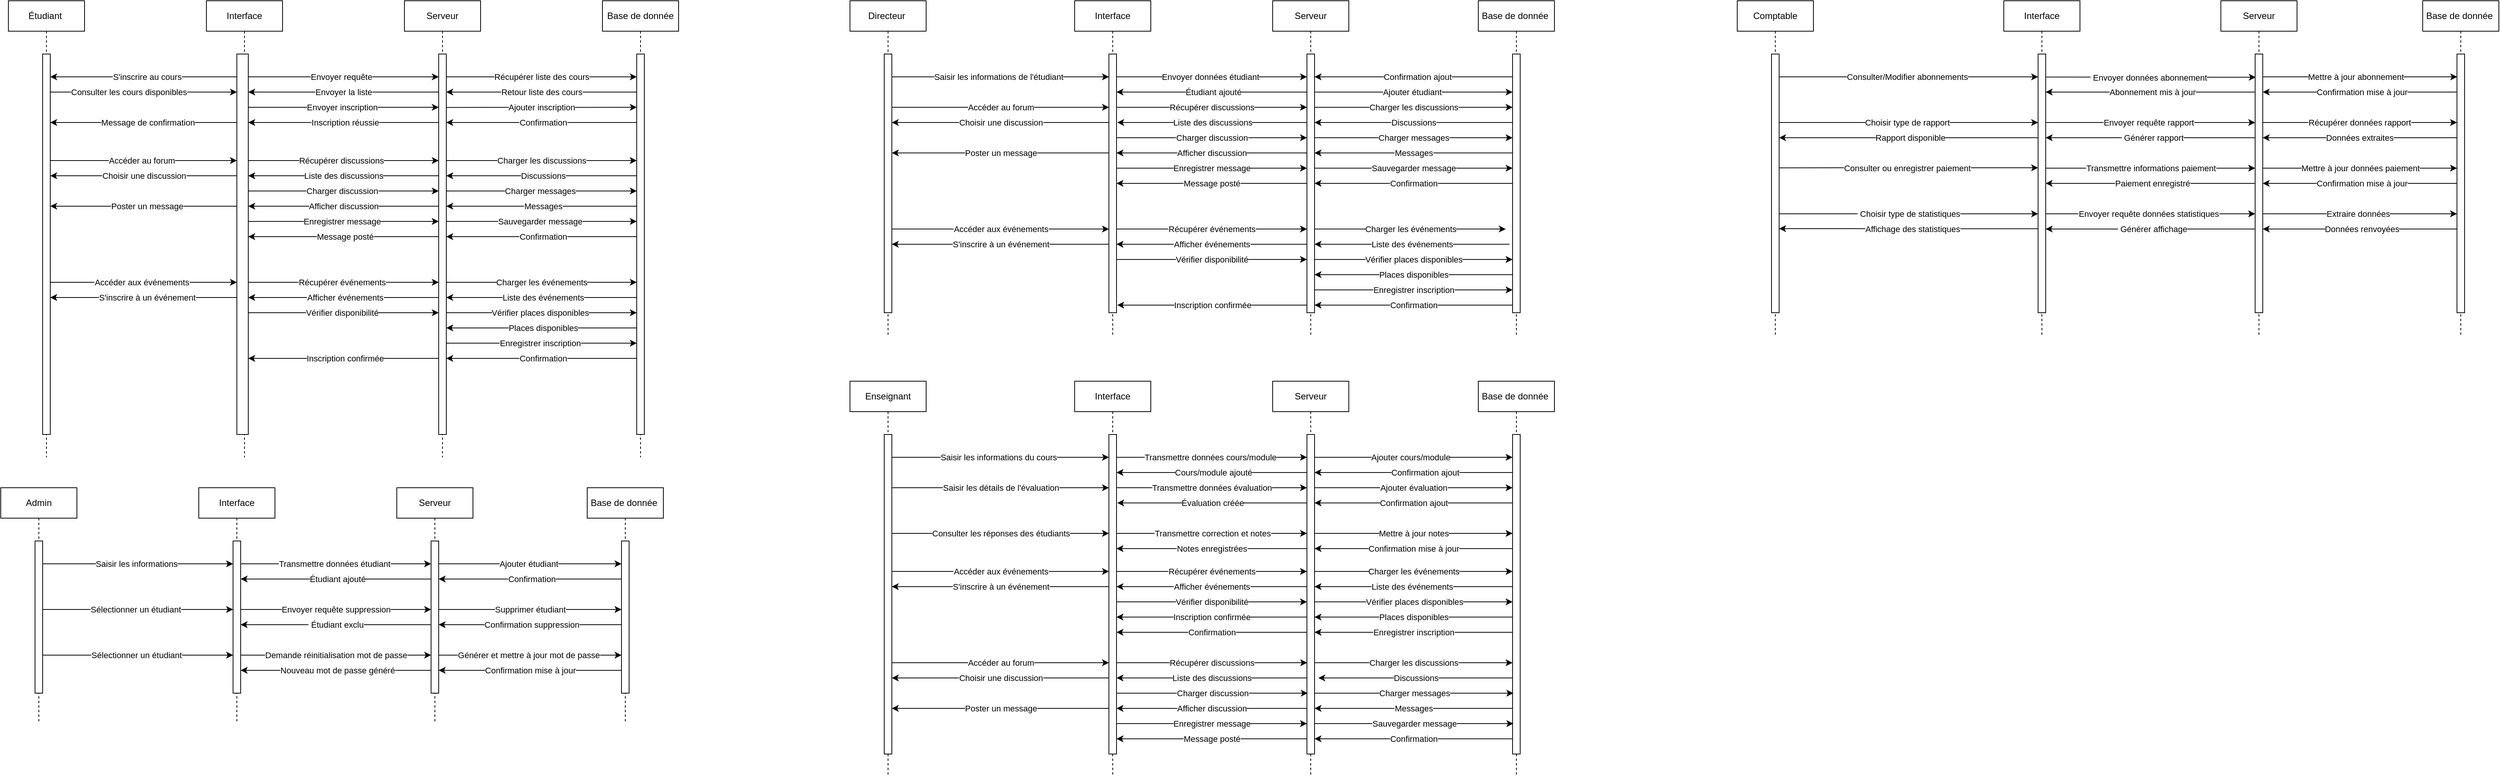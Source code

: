 <mxfile version="26.0.3">
  <diagram name="Page-1" id="2YBvvXClWsGukQMizWep">
    <mxGraphModel dx="4136" dy="2028" grid="1" gridSize="10" guides="1" tooltips="1" connect="1" arrows="1" fold="1" page="1" pageScale="1" pageWidth="850" pageHeight="1100" math="0" shadow="0">
      <root>
        <mxCell id="0" />
        <mxCell id="1" parent="0" />
        <mxCell id="z5-mJFB3L6OlcW2vheyt-11" value="Envoyer inscription" style="edgeStyle=elbowEdgeStyle;rounded=0;orthogonalLoop=1;jettySize=auto;html=1;elbow=vertical;curved=0;" parent="1" target="z5-mJFB3L6OlcW2vheyt-4" edge="1">
          <mxGeometry relative="1" as="geometry">
            <mxPoint x="380" y="180" as="sourcePoint" />
            <mxPoint x="635.5" y="250" as="targetPoint" />
            <Array as="points">
              <mxPoint x="500" y="180" />
            </Array>
          </mxGeometry>
        </mxCell>
        <mxCell id="z5-mJFB3L6OlcW2vheyt-19" value="Accéder au forum" style="edgeStyle=elbowEdgeStyle;rounded=0;orthogonalLoop=1;jettySize=auto;html=1;elbow=vertical;curved=0;" parent="1" target="aM9ryv3xv72pqoxQDRHE-6" edge="1">
          <mxGeometry relative="1" as="geometry">
            <mxPoint x="120" y="250" as="sourcePoint" />
            <mxPoint x="375" y="230" as="targetPoint" />
            <Array as="points">
              <mxPoint x="240" y="250" />
            </Array>
          </mxGeometry>
        </mxCell>
        <mxCell id="z5-mJFB3L6OlcW2vheyt-35" value="Accéder aux événements" style="edgeStyle=elbowEdgeStyle;rounded=0;orthogonalLoop=1;jettySize=auto;html=1;elbow=vertical;curved=0;" parent="1" source="aM9ryv3xv72pqoxQDRHE-1" target="aM9ryv3xv72pqoxQDRHE-6" edge="1">
          <mxGeometry relative="1" as="geometry">
            <Array as="points">
              <mxPoint x="270" y="410" />
            </Array>
          </mxGeometry>
        </mxCell>
        <mxCell id="aM9ryv3xv72pqoxQDRHE-1" value="Étudiant&amp;nbsp;" style="shape=umlLifeline;perimeter=lifelinePerimeter;whiteSpace=wrap;html=1;container=0;dropTarget=0;collapsible=0;recursiveResize=0;outlineConnect=0;portConstraint=eastwest;newEdgeStyle={&quot;edgeStyle&quot;:&quot;elbowEdgeStyle&quot;,&quot;elbow&quot;:&quot;vertical&quot;,&quot;curved&quot;:0,&quot;rounded&quot;:0};" parent="1" vertex="1">
          <mxGeometry x="70" y="40" width="100" height="600" as="geometry" />
        </mxCell>
        <mxCell id="aM9ryv3xv72pqoxQDRHE-2" value="" style="html=1;points=[];perimeter=orthogonalPerimeter;outlineConnect=0;targetShapes=umlLifeline;portConstraint=eastwest;newEdgeStyle={&quot;edgeStyle&quot;:&quot;elbowEdgeStyle&quot;,&quot;elbow&quot;:&quot;vertical&quot;,&quot;curved&quot;:0,&quot;rounded&quot;:0};" parent="aM9ryv3xv72pqoxQDRHE-1" vertex="1">
          <mxGeometry x="45" y="70" width="10" height="500" as="geometry" />
        </mxCell>
        <mxCell id="z5-mJFB3L6OlcW2vheyt-7" value="Envoyer requête" style="edgeStyle=elbowEdgeStyle;rounded=0;orthogonalLoop=1;jettySize=auto;html=1;elbow=vertical;curved=0;" parent="1" edge="1">
          <mxGeometry relative="1" as="geometry">
            <mxPoint x="379.7" y="140" as="sourcePoint" />
            <mxPoint x="635" y="140" as="targetPoint" />
            <Array as="points">
              <mxPoint x="630" y="140" />
            </Array>
          </mxGeometry>
        </mxCell>
        <mxCell id="z5-mJFB3L6OlcW2vheyt-10" value="S&#39;inscrire au cours" style="edgeStyle=elbowEdgeStyle;rounded=0;orthogonalLoop=1;jettySize=auto;html=1;elbow=vertical;curved=0;" parent="1" source="aM9ryv3xv72pqoxQDRHE-5" target="aM9ryv3xv72pqoxQDRHE-2" edge="1">
          <mxGeometry relative="1" as="geometry">
            <Array as="points">
              <mxPoint x="250" y="140" />
            </Array>
          </mxGeometry>
        </mxCell>
        <mxCell id="z5-mJFB3L6OlcW2vheyt-16" value="Message de confirmation" style="edgeStyle=elbowEdgeStyle;rounded=0;orthogonalLoop=1;jettySize=auto;html=1;elbow=vertical;curved=0;" parent="1" source="aM9ryv3xv72pqoxQDRHE-5" target="aM9ryv3xv72pqoxQDRHE-2" edge="1">
          <mxGeometry x="-0.001" relative="1" as="geometry">
            <mxPoint x="130" y="270" as="targetPoint" />
            <Array as="points">
              <mxPoint x="230" y="200" />
            </Array>
            <mxPoint as="offset" />
          </mxGeometry>
        </mxCell>
        <mxCell id="z5-mJFB3L6OlcW2vheyt-20" value="Récupérer discussions" style="edgeStyle=elbowEdgeStyle;rounded=0;orthogonalLoop=1;jettySize=auto;html=1;elbow=vertical;curved=0;" parent="1" edge="1">
          <mxGeometry x="-0.002" relative="1" as="geometry">
            <mxPoint x="379.7" y="250.0" as="sourcePoint" />
            <mxPoint x="635" y="250.172" as="targetPoint" />
            <mxPoint as="offset" />
          </mxGeometry>
        </mxCell>
        <mxCell id="z5-mJFB3L6OlcW2vheyt-26" value="Charger discussion" style="edgeStyle=elbowEdgeStyle;rounded=0;orthogonalLoop=1;jettySize=auto;html=1;elbow=vertical;curved=0;" parent="1" source="aM9ryv3xv72pqoxQDRHE-5" target="z5-mJFB3L6OlcW2vheyt-4" edge="1">
          <mxGeometry relative="1" as="geometry">
            <Array as="points">
              <mxPoint x="533" y="290" />
            </Array>
          </mxGeometry>
        </mxCell>
        <mxCell id="z5-mJFB3L6OlcW2vheyt-30" value="Poster un message" style="edgeStyle=elbowEdgeStyle;rounded=0;orthogonalLoop=1;jettySize=auto;html=1;elbow=vertical;curved=0;" parent="1" source="aM9ryv3xv72pqoxQDRHE-5" target="aM9ryv3xv72pqoxQDRHE-2" edge="1">
          <mxGeometry relative="1" as="geometry">
            <Array as="points">
              <mxPoint x="228" y="310" />
            </Array>
          </mxGeometry>
        </mxCell>
        <mxCell id="z5-mJFB3L6OlcW2vheyt-31" value="Enregistrer message" style="edgeStyle=elbowEdgeStyle;rounded=0;orthogonalLoop=1;jettySize=auto;html=1;elbow=vertical;curved=0;" parent="1" source="aM9ryv3xv72pqoxQDRHE-5" target="z5-mJFB3L6OlcW2vheyt-4" edge="1">
          <mxGeometry relative="1" as="geometry">
            <Array as="points">
              <mxPoint x="540" y="330" />
            </Array>
          </mxGeometry>
        </mxCell>
        <mxCell id="z5-mJFB3L6OlcW2vheyt-36" value="Récupérer événements" style="edgeStyle=elbowEdgeStyle;rounded=0;orthogonalLoop=1;jettySize=auto;html=1;elbow=vertical;curved=0;" parent="1" source="aM9ryv3xv72pqoxQDRHE-5" target="z5-mJFB3L6OlcW2vheyt-4" edge="1">
          <mxGeometry relative="1" as="geometry">
            <Array as="points">
              <mxPoint x="500" y="410" />
            </Array>
          </mxGeometry>
        </mxCell>
        <mxCell id="z5-mJFB3L6OlcW2vheyt-40" value="S&#39;inscrire à un événement" style="edgeStyle=elbowEdgeStyle;rounded=0;orthogonalLoop=1;jettySize=auto;html=1;elbow=vertical;curved=0;" parent="1" source="aM9ryv3xv72pqoxQDRHE-5" target="aM9ryv3xv72pqoxQDRHE-2" edge="1">
          <mxGeometry relative="1" as="geometry">
            <Array as="points">
              <mxPoint x="250" y="430" />
            </Array>
          </mxGeometry>
        </mxCell>
        <mxCell id="z5-mJFB3L6OlcW2vheyt-41" value="Vérifier disponibilité" style="edgeStyle=elbowEdgeStyle;rounded=0;orthogonalLoop=1;jettySize=auto;html=1;elbow=vertical;curved=0;" parent="1" source="aM9ryv3xv72pqoxQDRHE-5" target="z5-mJFB3L6OlcW2vheyt-4" edge="1">
          <mxGeometry relative="1" as="geometry">
            <Array as="points">
              <mxPoint x="510" y="450" />
            </Array>
          </mxGeometry>
        </mxCell>
        <mxCell id="aM9ryv3xv72pqoxQDRHE-5" value="Interface" style="shape=umlLifeline;perimeter=lifelinePerimeter;whiteSpace=wrap;html=1;container=0;dropTarget=0;collapsible=0;recursiveResize=0;outlineConnect=0;portConstraint=eastwest;newEdgeStyle={&quot;edgeStyle&quot;:&quot;elbowEdgeStyle&quot;,&quot;elbow&quot;:&quot;vertical&quot;,&quot;curved&quot;:0,&quot;rounded&quot;:0};" parent="1" vertex="1">
          <mxGeometry x="330" y="40" width="100" height="600" as="geometry" />
        </mxCell>
        <mxCell id="aM9ryv3xv72pqoxQDRHE-6" value="" style="html=1;points=[];perimeter=orthogonalPerimeter;outlineConnect=0;targetShapes=umlLifeline;portConstraint=eastwest;newEdgeStyle={&quot;edgeStyle&quot;:&quot;elbowEdgeStyle&quot;,&quot;elbow&quot;:&quot;vertical&quot;,&quot;curved&quot;:0,&quot;rounded&quot;:0};" parent="aM9ryv3xv72pqoxQDRHE-5" vertex="1">
          <mxGeometry x="40" y="70" width="15" height="500" as="geometry" />
        </mxCell>
        <mxCell id="z5-mJFB3L6OlcW2vheyt-14" value="Confirmation" style="edgeStyle=elbowEdgeStyle;rounded=0;orthogonalLoop=1;jettySize=auto;html=1;elbow=vertical;curved=0;" parent="1" source="z5-mJFB3L6OlcW2vheyt-1" target="z5-mJFB3L6OlcW2vheyt-4" edge="1">
          <mxGeometry relative="1" as="geometry">
            <Array as="points">
              <mxPoint x="760" y="200" />
            </Array>
          </mxGeometry>
        </mxCell>
        <mxCell id="z5-mJFB3L6OlcW2vheyt-22" value="Discussions" style="edgeStyle=elbowEdgeStyle;rounded=0;orthogonalLoop=1;jettySize=auto;html=1;elbow=vertical;curved=0;" parent="1" source="z5-mJFB3L6OlcW2vheyt-1" target="z5-mJFB3L6OlcW2vheyt-4" edge="1">
          <mxGeometry relative="1" as="geometry">
            <Array as="points">
              <mxPoint x="720" y="270" />
            </Array>
          </mxGeometry>
        </mxCell>
        <mxCell id="z5-mJFB3L6OlcW2vheyt-28" value="Messages" style="edgeStyle=elbowEdgeStyle;rounded=0;orthogonalLoop=1;jettySize=auto;html=1;elbow=vertical;curved=0;" parent="1" source="z5-mJFB3L6OlcW2vheyt-1" target="z5-mJFB3L6OlcW2vheyt-4" edge="1">
          <mxGeometry relative="1" as="geometry">
            <Array as="points">
              <mxPoint x="740" y="310" />
            </Array>
          </mxGeometry>
        </mxCell>
        <mxCell id="z5-mJFB3L6OlcW2vheyt-33" value="Confirmation" style="edgeStyle=elbowEdgeStyle;rounded=0;orthogonalLoop=1;jettySize=auto;html=1;elbow=vertical;curved=0;" parent="1" source="z5-mJFB3L6OlcW2vheyt-1" target="z5-mJFB3L6OlcW2vheyt-4" edge="1">
          <mxGeometry relative="1" as="geometry">
            <Array as="points">
              <mxPoint x="770" y="350" />
            </Array>
          </mxGeometry>
        </mxCell>
        <mxCell id="z5-mJFB3L6OlcW2vheyt-38" value="Liste des événements" style="edgeStyle=elbowEdgeStyle;rounded=0;orthogonalLoop=1;jettySize=auto;html=1;elbow=vertical;curved=0;" parent="1" source="z5-mJFB3L6OlcW2vheyt-1" target="z5-mJFB3L6OlcW2vheyt-4" edge="1">
          <mxGeometry relative="1" as="geometry">
            <Array as="points">
              <mxPoint x="770" y="430" />
            </Array>
          </mxGeometry>
        </mxCell>
        <mxCell id="z5-mJFB3L6OlcW2vheyt-43" value="Places disponibles" style="edgeStyle=elbowEdgeStyle;rounded=0;orthogonalLoop=1;jettySize=auto;html=1;elbow=vertical;curved=0;" parent="1" source="z5-mJFB3L6OlcW2vheyt-1" target="z5-mJFB3L6OlcW2vheyt-4" edge="1">
          <mxGeometry relative="1" as="geometry">
            <Array as="points">
              <mxPoint x="750" y="470" />
            </Array>
          </mxGeometry>
        </mxCell>
        <mxCell id="z5-mJFB3L6OlcW2vheyt-45" value="Confirmation" style="edgeStyle=elbowEdgeStyle;rounded=0;orthogonalLoop=1;jettySize=auto;html=1;elbow=vertical;curved=0;" parent="1" target="z5-mJFB3L6OlcW2vheyt-4" edge="1">
          <mxGeometry relative="1" as="geometry">
            <mxPoint x="899.5" y="510" as="sourcePoint" />
            <mxPoint x="639.833" y="510" as="targetPoint" />
          </mxGeometry>
        </mxCell>
        <mxCell id="z5-mJFB3L6OlcW2vheyt-1" value="Base de donnée" style="shape=umlLifeline;perimeter=lifelinePerimeter;whiteSpace=wrap;html=1;container=0;dropTarget=0;collapsible=0;recursiveResize=0;outlineConnect=0;portConstraint=eastwest;newEdgeStyle={&quot;edgeStyle&quot;:&quot;elbowEdgeStyle&quot;,&quot;elbow&quot;:&quot;vertical&quot;,&quot;curved&quot;:0,&quot;rounded&quot;:0};" parent="1" vertex="1">
          <mxGeometry x="850" y="40" width="100" height="600" as="geometry" />
        </mxCell>
        <mxCell id="z5-mJFB3L6OlcW2vheyt-2" value="" style="html=1;points=[];perimeter=orthogonalPerimeter;outlineConnect=0;targetShapes=umlLifeline;portConstraint=eastwest;newEdgeStyle={&quot;edgeStyle&quot;:&quot;elbowEdgeStyle&quot;,&quot;elbow&quot;:&quot;vertical&quot;,&quot;curved&quot;:0,&quot;rounded&quot;:0};" parent="z5-mJFB3L6OlcW2vheyt-1" vertex="1">
          <mxGeometry x="45" y="70" width="10" height="500" as="geometry" />
        </mxCell>
        <mxCell id="z5-mJFB3L6OlcW2vheyt-15" value="Inscription réussie" style="edgeStyle=elbowEdgeStyle;rounded=0;orthogonalLoop=1;jettySize=auto;html=1;elbow=vertical;curved=0;" parent="1" source="z5-mJFB3L6OlcW2vheyt-3" target="aM9ryv3xv72pqoxQDRHE-6" edge="1">
          <mxGeometry relative="1" as="geometry">
            <mxPoint x="390" y="280" as="targetPoint" />
            <Array as="points">
              <mxPoint x="490" y="200" />
            </Array>
          </mxGeometry>
        </mxCell>
        <mxCell id="z5-mJFB3L6OlcW2vheyt-24" value="Liste des discussions" style="edgeStyle=elbowEdgeStyle;rounded=0;orthogonalLoop=1;jettySize=auto;html=1;elbow=vertical;curved=0;" parent="1" source="z5-mJFB3L6OlcW2vheyt-4" target="aM9ryv3xv72pqoxQDRHE-6" edge="1">
          <mxGeometry relative="1" as="geometry">
            <mxPoint x="630" y="270" as="sourcePoint" />
            <mxPoint x="390" y="270" as="targetPoint" />
            <Array as="points">
              <mxPoint x="490" y="270" />
            </Array>
          </mxGeometry>
        </mxCell>
        <mxCell id="z5-mJFB3L6OlcW2vheyt-27" value="Charger messages" style="edgeStyle=elbowEdgeStyle;rounded=0;orthogonalLoop=1;jettySize=auto;html=1;elbow=vertical;curved=0;" parent="1" source="z5-mJFB3L6OlcW2vheyt-3" target="z5-mJFB3L6OlcW2vheyt-2" edge="1">
          <mxGeometry relative="1" as="geometry">
            <Array as="points">
              <mxPoint x="790" y="290" />
            </Array>
          </mxGeometry>
        </mxCell>
        <mxCell id="z5-mJFB3L6OlcW2vheyt-32" value="Sauvegarder message" style="edgeStyle=elbowEdgeStyle;rounded=0;orthogonalLoop=1;jettySize=auto;html=1;elbow=vertical;curved=0;" parent="1" source="z5-mJFB3L6OlcW2vheyt-3" target="z5-mJFB3L6OlcW2vheyt-2" edge="1">
          <mxGeometry relative="1" as="geometry">
            <mxPoint x="890" y="330" as="targetPoint" />
            <Array as="points">
              <mxPoint x="770" y="330" />
            </Array>
          </mxGeometry>
        </mxCell>
        <mxCell id="z5-mJFB3L6OlcW2vheyt-34" value="Message posté" style="edgeStyle=elbowEdgeStyle;rounded=0;orthogonalLoop=1;jettySize=auto;html=1;elbow=vertical;curved=0;" parent="1" source="z5-mJFB3L6OlcW2vheyt-3" target="aM9ryv3xv72pqoxQDRHE-6" edge="1">
          <mxGeometry relative="1" as="geometry">
            <Array as="points">
              <mxPoint x="500" y="350" />
            </Array>
          </mxGeometry>
        </mxCell>
        <mxCell id="z5-mJFB3L6OlcW2vheyt-39" value="Afficher événements" style="edgeStyle=elbowEdgeStyle;rounded=0;orthogonalLoop=1;jettySize=auto;html=1;elbow=vertical;curved=0;" parent="1" source="z5-mJFB3L6OlcW2vheyt-3" target="aM9ryv3xv72pqoxQDRHE-6" edge="1">
          <mxGeometry relative="1" as="geometry">
            <Array as="points">
              <mxPoint x="500" y="430" />
            </Array>
          </mxGeometry>
        </mxCell>
        <mxCell id="z5-mJFB3L6OlcW2vheyt-42" value="Vérifier places disponibles" style="edgeStyle=elbowEdgeStyle;rounded=0;orthogonalLoop=1;jettySize=auto;html=1;elbow=vertical;curved=0;" parent="1" source="z5-mJFB3L6OlcW2vheyt-3" target="z5-mJFB3L6OlcW2vheyt-2" edge="1">
          <mxGeometry relative="1" as="geometry">
            <mxPoint x="890" y="450" as="targetPoint" />
            <Array as="points">
              <mxPoint x="760" y="450" />
            </Array>
          </mxGeometry>
        </mxCell>
        <mxCell id="z5-mJFB3L6OlcW2vheyt-44" value="Enregistrer inscription" style="edgeStyle=elbowEdgeStyle;rounded=0;orthogonalLoop=1;jettySize=auto;html=1;elbow=vertical;curved=0;" parent="1" source="z5-mJFB3L6OlcW2vheyt-3" target="z5-mJFB3L6OlcW2vheyt-2" edge="1">
          <mxGeometry relative="1" as="geometry">
            <mxPoint x="890" y="490" as="targetPoint" />
            <Array as="points">
              <mxPoint x="780" y="490" />
            </Array>
          </mxGeometry>
        </mxCell>
        <mxCell id="z5-mJFB3L6OlcW2vheyt-46" value="Inscription confirmée" style="edgeStyle=elbowEdgeStyle;rounded=0;orthogonalLoop=1;jettySize=auto;html=1;elbow=vertical;curved=0;" parent="1" source="z5-mJFB3L6OlcW2vheyt-3" target="aM9ryv3xv72pqoxQDRHE-6" edge="1">
          <mxGeometry relative="1" as="geometry">
            <Array as="points">
              <mxPoint x="490" y="510" />
            </Array>
          </mxGeometry>
        </mxCell>
        <mxCell id="z5-mJFB3L6OlcW2vheyt-3" value="Serveur" style="shape=umlLifeline;perimeter=lifelinePerimeter;whiteSpace=wrap;html=1;container=0;dropTarget=0;collapsible=0;recursiveResize=0;outlineConnect=0;portConstraint=eastwest;newEdgeStyle={&quot;edgeStyle&quot;:&quot;elbowEdgeStyle&quot;,&quot;elbow&quot;:&quot;vertical&quot;,&quot;curved&quot;:0,&quot;rounded&quot;:0};" parent="1" vertex="1">
          <mxGeometry x="590" y="40" width="100" height="600" as="geometry" />
        </mxCell>
        <mxCell id="z5-mJFB3L6OlcW2vheyt-4" value="" style="html=1;points=[];perimeter=orthogonalPerimeter;outlineConnect=0;targetShapes=umlLifeline;portConstraint=eastwest;newEdgeStyle={&quot;edgeStyle&quot;:&quot;elbowEdgeStyle&quot;,&quot;elbow&quot;:&quot;vertical&quot;,&quot;curved&quot;:0,&quot;rounded&quot;:0};" parent="z5-mJFB3L6OlcW2vheyt-3" vertex="1">
          <mxGeometry x="45" y="70" width="10" height="500" as="geometry" />
        </mxCell>
        <mxCell id="z5-mJFB3L6OlcW2vheyt-6" value="Récupérer liste des cours" style="edgeStyle=elbowEdgeStyle;rounded=0;orthogonalLoop=1;jettySize=auto;html=1;elbow=vertical;curved=0;" parent="1" edge="1">
          <mxGeometry relative="1" as="geometry">
            <mxPoint x="645" y="140" as="sourcePoint" />
            <mxPoint x="895" y="140" as="targetPoint" />
            <Array as="points">
              <mxPoint x="773" y="140" />
            </Array>
          </mxGeometry>
        </mxCell>
        <mxCell id="z5-mJFB3L6OlcW2vheyt-8" value="Retour liste des cours" style="edgeStyle=elbowEdgeStyle;rounded=0;orthogonalLoop=1;jettySize=auto;html=1;elbow=vertical;curved=0;" parent="1" edge="1">
          <mxGeometry relative="1" as="geometry">
            <mxPoint x="895" y="160" as="sourcePoint" />
            <mxPoint x="645" y="160" as="targetPoint" />
            <Array as="points">
              <mxPoint x="810" y="160" />
            </Array>
          </mxGeometry>
        </mxCell>
        <mxCell id="z5-mJFB3L6OlcW2vheyt-9" value="Envoyer la liste" style="edgeStyle=elbowEdgeStyle;rounded=0;orthogonalLoop=1;jettySize=auto;html=1;elbow=vertical;curved=0;" parent="1" source="z5-mJFB3L6OlcW2vheyt-4" target="aM9ryv3xv72pqoxQDRHE-6" edge="1">
          <mxGeometry relative="1" as="geometry">
            <mxPoint x="630" y="160" as="sourcePoint" />
            <mxPoint x="390" y="160" as="targetPoint" />
            <Array as="points">
              <mxPoint x="515" y="160" />
            </Array>
          </mxGeometry>
        </mxCell>
        <mxCell id="z5-mJFB3L6OlcW2vheyt-13" value="Ajouter inscription" style="edgeStyle=elbowEdgeStyle;rounded=0;orthogonalLoop=1;jettySize=auto;html=1;elbow=vertical;curved=0;" parent="1" edge="1">
          <mxGeometry relative="1" as="geometry">
            <mxPoint x="645" y="180.228" as="sourcePoint" />
            <mxPoint x="895" y="180.004" as="targetPoint" />
          </mxGeometry>
        </mxCell>
        <mxCell id="z5-mJFB3L6OlcW2vheyt-17" value="Consulter les cours disponibles" style="edgeStyle=elbowEdgeStyle;rounded=0;orthogonalLoop=1;jettySize=auto;html=1;elbow=vertical;curved=0;" parent="1" source="aM9ryv3xv72pqoxQDRHE-2" target="aM9ryv3xv72pqoxQDRHE-6" edge="1">
          <mxGeometry x="-0.16" relative="1" as="geometry">
            <Array as="points">
              <mxPoint x="260" y="160" />
            </Array>
            <mxPoint as="offset" />
          </mxGeometry>
        </mxCell>
        <mxCell id="z5-mJFB3L6OlcW2vheyt-21" value="Charger les discussions" style="edgeStyle=elbowEdgeStyle;rounded=0;orthogonalLoop=1;jettySize=auto;html=1;elbow=vertical;curved=0;" parent="1" source="z5-mJFB3L6OlcW2vheyt-4" target="z5-mJFB3L6OlcW2vheyt-2" edge="1">
          <mxGeometry relative="1" as="geometry">
            <mxPoint x="645" y="230.0" as="sourcePoint" />
            <mxPoint x="895" y="230.0" as="targetPoint" />
            <Array as="points">
              <mxPoint x="770" y="250" />
            </Array>
          </mxGeometry>
        </mxCell>
        <mxCell id="z5-mJFB3L6OlcW2vheyt-25" value="Choisir une discussion" style="edgeStyle=elbowEdgeStyle;rounded=0;orthogonalLoop=1;jettySize=auto;html=1;elbow=vertical;curved=0;" parent="1" target="aM9ryv3xv72pqoxQDRHE-2" edge="1">
          <mxGeometry relative="1" as="geometry">
            <mxPoint x="370" y="270" as="sourcePoint" />
            <Array as="points" />
          </mxGeometry>
        </mxCell>
        <mxCell id="z5-mJFB3L6OlcW2vheyt-29" value="Afficher discussion" style="edgeStyle=elbowEdgeStyle;rounded=0;orthogonalLoop=1;jettySize=auto;html=1;elbow=vertical;curved=0;" parent="1" source="z5-mJFB3L6OlcW2vheyt-4" target="aM9ryv3xv72pqoxQDRHE-6" edge="1">
          <mxGeometry relative="1" as="geometry">
            <Array as="points">
              <mxPoint x="540" y="310" />
            </Array>
          </mxGeometry>
        </mxCell>
        <mxCell id="z5-mJFB3L6OlcW2vheyt-37" value="Charger les événements" style="edgeStyle=elbowEdgeStyle;rounded=0;orthogonalLoop=1;jettySize=auto;html=1;elbow=vertical;curved=0;" parent="1" source="z5-mJFB3L6OlcW2vheyt-4" target="z5-mJFB3L6OlcW2vheyt-2" edge="1">
          <mxGeometry relative="1" as="geometry">
            <mxPoint x="890" y="410" as="targetPoint" />
            <Array as="points">
              <mxPoint x="748" y="410" />
            </Array>
          </mxGeometry>
        </mxCell>
        <mxCell id="z5-mJFB3L6OlcW2vheyt-55" value="Saisir les informations" style="edgeStyle=elbowEdgeStyle;rounded=0;orthogonalLoop=1;jettySize=auto;html=1;elbow=vertical;curved=0;" parent="1" source="z5-mJFB3L6OlcW2vheyt-47" target="z5-mJFB3L6OlcW2vheyt-50" edge="1">
          <mxGeometry relative="1" as="geometry">
            <Array as="points">
              <mxPoint x="230" y="780" />
            </Array>
          </mxGeometry>
        </mxCell>
        <mxCell id="z5-mJFB3L6OlcW2vheyt-60" value="Sélectionner un étudiant" style="edgeStyle=elbowEdgeStyle;rounded=0;orthogonalLoop=1;jettySize=auto;html=1;elbow=vertical;curved=0;" parent="1" source="z5-mJFB3L6OlcW2vheyt-47" target="z5-mJFB3L6OlcW2vheyt-50" edge="1">
          <mxGeometry x="-0.002" relative="1" as="geometry">
            <Array as="points">
              <mxPoint x="220" y="840" />
            </Array>
            <mxPoint as="offset" />
          </mxGeometry>
        </mxCell>
        <mxCell id="z5-mJFB3L6OlcW2vheyt-65" value="Sélectionner un étudiant" style="edgeStyle=elbowEdgeStyle;rounded=0;orthogonalLoop=1;jettySize=auto;html=1;elbow=vertical;curved=0;" parent="1" source="z5-mJFB3L6OlcW2vheyt-47" target="z5-mJFB3L6OlcW2vheyt-50" edge="1">
          <mxGeometry x="0.001" relative="1" as="geometry">
            <Array as="points">
              <mxPoint x="230" y="900" />
            </Array>
            <mxPoint as="offset" />
          </mxGeometry>
        </mxCell>
        <mxCell id="z5-mJFB3L6OlcW2vheyt-47" value="Admin" style="shape=umlLifeline;perimeter=lifelinePerimeter;whiteSpace=wrap;html=1;container=0;dropTarget=0;collapsible=0;recursiveResize=0;outlineConnect=0;portConstraint=eastwest;newEdgeStyle={&quot;edgeStyle&quot;:&quot;elbowEdgeStyle&quot;,&quot;elbow&quot;:&quot;vertical&quot;,&quot;curved&quot;:0,&quot;rounded&quot;:0};" parent="1" vertex="1">
          <mxGeometry x="60" y="680" width="100" height="310" as="geometry" />
        </mxCell>
        <mxCell id="z5-mJFB3L6OlcW2vheyt-48" value="" style="html=1;points=[];perimeter=orthogonalPerimeter;outlineConnect=0;targetShapes=umlLifeline;portConstraint=eastwest;newEdgeStyle={&quot;edgeStyle&quot;:&quot;elbowEdgeStyle&quot;,&quot;elbow&quot;:&quot;vertical&quot;,&quot;curved&quot;:0,&quot;rounded&quot;:0};" parent="z5-mJFB3L6OlcW2vheyt-47" vertex="1">
          <mxGeometry x="45" y="70" width="10" height="200" as="geometry" />
        </mxCell>
        <mxCell id="z5-mJFB3L6OlcW2vheyt-56" value="Transmettre données étudiant" style="edgeStyle=elbowEdgeStyle;rounded=0;orthogonalLoop=1;jettySize=auto;html=1;elbow=vertical;curved=0;" parent="1" source="z5-mJFB3L6OlcW2vheyt-49" target="z5-mJFB3L6OlcW2vheyt-52" edge="1">
          <mxGeometry x="0.003" relative="1" as="geometry">
            <Array as="points">
              <mxPoint x="490" y="780" />
            </Array>
            <mxPoint as="offset" />
          </mxGeometry>
        </mxCell>
        <mxCell id="z5-mJFB3L6OlcW2vheyt-49" value="Interface" style="shape=umlLifeline;perimeter=lifelinePerimeter;whiteSpace=wrap;html=1;container=0;dropTarget=0;collapsible=0;recursiveResize=0;outlineConnect=0;portConstraint=eastwest;newEdgeStyle={&quot;edgeStyle&quot;:&quot;elbowEdgeStyle&quot;,&quot;elbow&quot;:&quot;vertical&quot;,&quot;curved&quot;:0,&quot;rounded&quot;:0};" parent="1" vertex="1">
          <mxGeometry x="320" y="680" width="100" height="310" as="geometry" />
        </mxCell>
        <mxCell id="z5-mJFB3L6OlcW2vheyt-50" value="" style="html=1;points=[];perimeter=orthogonalPerimeter;outlineConnect=0;targetShapes=umlLifeline;portConstraint=eastwest;newEdgeStyle={&quot;edgeStyle&quot;:&quot;elbowEdgeStyle&quot;,&quot;elbow&quot;:&quot;vertical&quot;,&quot;curved&quot;:0,&quot;rounded&quot;:0};" parent="z5-mJFB3L6OlcW2vheyt-49" vertex="1">
          <mxGeometry x="45" y="70" width="10" height="200" as="geometry" />
        </mxCell>
        <mxCell id="z5-mJFB3L6OlcW2vheyt-57" value="Ajouter étudiant" style="edgeStyle=elbowEdgeStyle;rounded=0;orthogonalLoop=1;jettySize=auto;html=1;elbow=vertical;curved=0;" parent="1" source="z5-mJFB3L6OlcW2vheyt-51" target="z5-mJFB3L6OlcW2vheyt-54" edge="1">
          <mxGeometry relative="1" as="geometry">
            <Array as="points">
              <mxPoint x="750" y="780" />
            </Array>
          </mxGeometry>
        </mxCell>
        <mxCell id="z5-mJFB3L6OlcW2vheyt-59" value="Étudiant ajouté" style="edgeStyle=elbowEdgeStyle;rounded=0;orthogonalLoop=1;jettySize=auto;html=1;elbow=vertical;curved=0;" parent="1" source="z5-mJFB3L6OlcW2vheyt-51" target="z5-mJFB3L6OlcW2vheyt-50" edge="1">
          <mxGeometry relative="1" as="geometry">
            <Array as="points">
              <mxPoint x="500" y="800" />
            </Array>
          </mxGeometry>
        </mxCell>
        <mxCell id="z5-mJFB3L6OlcW2vheyt-67" value="Générer et mettre à jour mot de passe" style="edgeStyle=elbowEdgeStyle;rounded=0;orthogonalLoop=1;jettySize=auto;html=1;elbow=vertical;curved=0;" parent="1" source="z5-mJFB3L6OlcW2vheyt-51" target="z5-mJFB3L6OlcW2vheyt-54" edge="1">
          <mxGeometry x="-0.002" relative="1" as="geometry">
            <Array as="points">
              <mxPoint x="750" y="900" />
            </Array>
            <mxPoint as="offset" />
          </mxGeometry>
        </mxCell>
        <mxCell id="z5-mJFB3L6OlcW2vheyt-69" value="Nouveau mot de passe généré" style="edgeStyle=elbowEdgeStyle;rounded=0;orthogonalLoop=1;jettySize=auto;html=1;elbow=vertical;curved=0;" parent="1" source="z5-mJFB3L6OlcW2vheyt-51" target="z5-mJFB3L6OlcW2vheyt-50" edge="1">
          <mxGeometry relative="1" as="geometry">
            <Array as="points">
              <mxPoint x="500" y="920" />
            </Array>
          </mxGeometry>
        </mxCell>
        <mxCell id="z5-mJFB3L6OlcW2vheyt-51" value="Serveur" style="shape=umlLifeline;perimeter=lifelinePerimeter;whiteSpace=wrap;html=1;container=0;dropTarget=0;collapsible=0;recursiveResize=0;outlineConnect=0;portConstraint=eastwest;newEdgeStyle={&quot;edgeStyle&quot;:&quot;elbowEdgeStyle&quot;,&quot;elbow&quot;:&quot;vertical&quot;,&quot;curved&quot;:0,&quot;rounded&quot;:0};" parent="1" vertex="1">
          <mxGeometry x="580" y="680" width="100" height="310" as="geometry" />
        </mxCell>
        <mxCell id="z5-mJFB3L6OlcW2vheyt-52" value="" style="html=1;points=[];perimeter=orthogonalPerimeter;outlineConnect=0;targetShapes=umlLifeline;portConstraint=eastwest;newEdgeStyle={&quot;edgeStyle&quot;:&quot;elbowEdgeStyle&quot;,&quot;elbow&quot;:&quot;vertical&quot;,&quot;curved&quot;:0,&quot;rounded&quot;:0};" parent="z5-mJFB3L6OlcW2vheyt-51" vertex="1">
          <mxGeometry x="45" y="70" width="10" height="200" as="geometry" />
        </mxCell>
        <mxCell id="z5-mJFB3L6OlcW2vheyt-58" value="Confirmation" style="edgeStyle=elbowEdgeStyle;rounded=0;orthogonalLoop=1;jettySize=auto;html=1;elbow=vertical;curved=0;" parent="1" source="z5-mJFB3L6OlcW2vheyt-53" target="z5-mJFB3L6OlcW2vheyt-52" edge="1">
          <mxGeometry relative="1" as="geometry">
            <Array as="points">
              <mxPoint x="710" y="800" />
            </Array>
          </mxGeometry>
        </mxCell>
        <mxCell id="z5-mJFB3L6OlcW2vheyt-63" value="Confirmation suppression" style="edgeStyle=elbowEdgeStyle;rounded=0;orthogonalLoop=1;jettySize=auto;html=1;elbow=vertical;curved=0;" parent="1" source="z5-mJFB3L6OlcW2vheyt-53" target="z5-mJFB3L6OlcW2vheyt-52" edge="1">
          <mxGeometry relative="1" as="geometry">
            <Array as="points">
              <mxPoint x="730" y="860" />
            </Array>
          </mxGeometry>
        </mxCell>
        <mxCell id="z5-mJFB3L6OlcW2vheyt-53" value="Base de donnée&amp;nbsp;" style="shape=umlLifeline;perimeter=lifelinePerimeter;whiteSpace=wrap;html=1;container=0;dropTarget=0;collapsible=0;recursiveResize=0;outlineConnect=0;portConstraint=eastwest;newEdgeStyle={&quot;edgeStyle&quot;:&quot;elbowEdgeStyle&quot;,&quot;elbow&quot;:&quot;vertical&quot;,&quot;curved&quot;:0,&quot;rounded&quot;:0};" parent="1" vertex="1">
          <mxGeometry x="830" y="680" width="100" height="310" as="geometry" />
        </mxCell>
        <mxCell id="z5-mJFB3L6OlcW2vheyt-54" value="" style="html=1;points=[];perimeter=orthogonalPerimeter;outlineConnect=0;targetShapes=umlLifeline;portConstraint=eastwest;newEdgeStyle={&quot;edgeStyle&quot;:&quot;elbowEdgeStyle&quot;,&quot;elbow&quot;:&quot;vertical&quot;,&quot;curved&quot;:0,&quot;rounded&quot;:0};" parent="z5-mJFB3L6OlcW2vheyt-53" vertex="1">
          <mxGeometry x="45" y="70" width="10" height="200" as="geometry" />
        </mxCell>
        <mxCell id="z5-mJFB3L6OlcW2vheyt-61" value="Envoyer requête suppression" style="edgeStyle=elbowEdgeStyle;rounded=0;orthogonalLoop=1;jettySize=auto;html=1;elbow=vertical;curved=0;" parent="1" source="z5-mJFB3L6OlcW2vheyt-50" target="z5-mJFB3L6OlcW2vheyt-52" edge="1">
          <mxGeometry x="0.001" relative="1" as="geometry">
            <Array as="points">
              <mxPoint x="460" y="840" />
            </Array>
            <mxPoint as="offset" />
          </mxGeometry>
        </mxCell>
        <mxCell id="z5-mJFB3L6OlcW2vheyt-62" value="Supprimer étudiant" style="edgeStyle=elbowEdgeStyle;rounded=0;orthogonalLoop=1;jettySize=auto;html=1;elbow=vertical;curved=0;" parent="1" source="z5-mJFB3L6OlcW2vheyt-52" target="z5-mJFB3L6OlcW2vheyt-54" edge="1">
          <mxGeometry relative="1" as="geometry">
            <Array as="points">
              <mxPoint x="700" y="840" />
            </Array>
          </mxGeometry>
        </mxCell>
        <mxCell id="z5-mJFB3L6OlcW2vheyt-64" value="&amp;nbsp;Étudiant exclu" style="edgeStyle=elbowEdgeStyle;rounded=0;orthogonalLoop=1;jettySize=auto;html=1;elbow=vertical;curved=0;" parent="1" source="z5-mJFB3L6OlcW2vheyt-52" target="z5-mJFB3L6OlcW2vheyt-50" edge="1">
          <mxGeometry relative="1" as="geometry">
            <Array as="points">
              <mxPoint x="520" y="860" />
            </Array>
          </mxGeometry>
        </mxCell>
        <mxCell id="z5-mJFB3L6OlcW2vheyt-66" value="Demande réinitialisation mot de passe" style="edgeStyle=elbowEdgeStyle;rounded=0;orthogonalLoop=1;jettySize=auto;html=1;elbow=vertical;curved=0;" parent="1" source="z5-mJFB3L6OlcW2vheyt-50" target="z5-mJFB3L6OlcW2vheyt-52" edge="1">
          <mxGeometry relative="1" as="geometry">
            <Array as="points">
              <mxPoint x="478" y="900" />
            </Array>
          </mxGeometry>
        </mxCell>
        <mxCell id="z5-mJFB3L6OlcW2vheyt-68" value="Confirmation mise à jour" style="edgeStyle=elbowEdgeStyle;rounded=0;orthogonalLoop=1;jettySize=auto;html=1;elbow=vertical;curved=0;" parent="1" source="z5-mJFB3L6OlcW2vheyt-54" target="z5-mJFB3L6OlcW2vheyt-52" edge="1">
          <mxGeometry relative="1" as="geometry">
            <Array as="points">
              <mxPoint x="730" y="920" />
            </Array>
            <mxPoint as="offset" />
          </mxGeometry>
        </mxCell>
        <mxCell id="z5-mJFB3L6OlcW2vheyt-78" value="Saisir les informations de l&#39;étudiant" style="edgeStyle=elbowEdgeStyle;rounded=0;orthogonalLoop=1;jettySize=auto;html=1;elbow=vertical;curved=0;" parent="1" source="z5-mJFB3L6OlcW2vheyt-70" target="z5-mJFB3L6OlcW2vheyt-73" edge="1">
          <mxGeometry relative="1" as="geometry">
            <Array as="points">
              <mxPoint x="1400" y="140" />
            </Array>
          </mxGeometry>
        </mxCell>
        <mxCell id="z5-mJFB3L6OlcW2vheyt-70" value="Directeur&amp;nbsp;" style="shape=umlLifeline;perimeter=lifelinePerimeter;whiteSpace=wrap;html=1;container=0;dropTarget=0;collapsible=0;recursiveResize=0;outlineConnect=0;portConstraint=eastwest;newEdgeStyle={&quot;edgeStyle&quot;:&quot;elbowEdgeStyle&quot;,&quot;elbow&quot;:&quot;vertical&quot;,&quot;curved&quot;:0,&quot;rounded&quot;:0};" parent="1" vertex="1">
          <mxGeometry x="1175" y="40" width="100" height="440" as="geometry" />
        </mxCell>
        <mxCell id="z5-mJFB3L6OlcW2vheyt-71" value="" style="html=1;points=[];perimeter=orthogonalPerimeter;outlineConnect=0;targetShapes=umlLifeline;portConstraint=eastwest;newEdgeStyle={&quot;edgeStyle&quot;:&quot;elbowEdgeStyle&quot;,&quot;elbow&quot;:&quot;vertical&quot;,&quot;curved&quot;:0,&quot;rounded&quot;:0};" parent="z5-mJFB3L6OlcW2vheyt-70" vertex="1">
          <mxGeometry x="45" y="70" width="10" height="340" as="geometry" />
        </mxCell>
        <mxCell id="z5-mJFB3L6OlcW2vheyt-79" value="Envoyer données étudiant" style="edgeStyle=elbowEdgeStyle;rounded=0;orthogonalLoop=1;jettySize=auto;html=1;elbow=vertical;curved=0;" parent="1" source="z5-mJFB3L6OlcW2vheyt-72" target="z5-mJFB3L6OlcW2vheyt-75" edge="1">
          <mxGeometry relative="1" as="geometry">
            <Array as="points">
              <mxPoint x="1628" y="140" />
            </Array>
          </mxGeometry>
        </mxCell>
        <mxCell id="z5-mJFB3L6OlcW2vheyt-72" value="Interface" style="shape=umlLifeline;perimeter=lifelinePerimeter;whiteSpace=wrap;html=1;container=0;dropTarget=0;collapsible=0;recursiveResize=0;outlineConnect=0;portConstraint=eastwest;newEdgeStyle={&quot;edgeStyle&quot;:&quot;elbowEdgeStyle&quot;,&quot;elbow&quot;:&quot;vertical&quot;,&quot;curved&quot;:0,&quot;rounded&quot;:0};" parent="1" vertex="1">
          <mxGeometry x="1470" y="40" width="100" height="440" as="geometry" />
        </mxCell>
        <mxCell id="z5-mJFB3L6OlcW2vheyt-73" value="" style="html=1;points=[];perimeter=orthogonalPerimeter;outlineConnect=0;targetShapes=umlLifeline;portConstraint=eastwest;newEdgeStyle={&quot;edgeStyle&quot;:&quot;elbowEdgeStyle&quot;,&quot;elbow&quot;:&quot;vertical&quot;,&quot;curved&quot;:0,&quot;rounded&quot;:0};" parent="z5-mJFB3L6OlcW2vheyt-72" vertex="1">
          <mxGeometry x="45" y="70" width="10" height="340" as="geometry" />
        </mxCell>
        <mxCell id="z5-mJFB3L6OlcW2vheyt-80" value="Ajouter étudiant" style="edgeStyle=elbowEdgeStyle;rounded=0;orthogonalLoop=1;jettySize=auto;html=1;elbow=vertical;curved=0;" parent="1" source="z5-mJFB3L6OlcW2vheyt-74" target="z5-mJFB3L6OlcW2vheyt-77" edge="1">
          <mxGeometry relative="1" as="geometry">
            <Array as="points">
              <mxPoint x="1910" y="160" />
            </Array>
          </mxGeometry>
        </mxCell>
        <mxCell id="z5-mJFB3L6OlcW2vheyt-82" value="Étudiant ajouté" style="edgeStyle=elbowEdgeStyle;rounded=0;orthogonalLoop=1;jettySize=auto;html=1;elbow=vertical;curved=0;" parent="1" source="z5-mJFB3L6OlcW2vheyt-74" target="z5-mJFB3L6OlcW2vheyt-73" edge="1">
          <mxGeometry relative="1" as="geometry">
            <Array as="points">
              <mxPoint x="1590" y="160" />
            </Array>
          </mxGeometry>
        </mxCell>
        <mxCell id="z5-mJFB3L6OlcW2vheyt-74" value="Serveur" style="shape=umlLifeline;perimeter=lifelinePerimeter;whiteSpace=wrap;html=1;container=0;dropTarget=0;collapsible=0;recursiveResize=0;outlineConnect=0;portConstraint=eastwest;newEdgeStyle={&quot;edgeStyle&quot;:&quot;elbowEdgeStyle&quot;,&quot;elbow&quot;:&quot;vertical&quot;,&quot;curved&quot;:0,&quot;rounded&quot;:0};" parent="1" vertex="1">
          <mxGeometry x="1730" y="40" width="100" height="440" as="geometry" />
        </mxCell>
        <mxCell id="z5-mJFB3L6OlcW2vheyt-75" value="" style="html=1;points=[];perimeter=orthogonalPerimeter;outlineConnect=0;targetShapes=umlLifeline;portConstraint=eastwest;newEdgeStyle={&quot;edgeStyle&quot;:&quot;elbowEdgeStyle&quot;,&quot;elbow&quot;:&quot;vertical&quot;,&quot;curved&quot;:0,&quot;rounded&quot;:0};" parent="z5-mJFB3L6OlcW2vheyt-74" vertex="1">
          <mxGeometry x="45" y="70" width="10" height="340" as="geometry" />
        </mxCell>
        <mxCell id="z5-mJFB3L6OlcW2vheyt-81" value="Confirmation ajout" style="edgeStyle=elbowEdgeStyle;rounded=0;orthogonalLoop=1;jettySize=auto;html=1;elbow=vertical;curved=0;" parent="1" source="z5-mJFB3L6OlcW2vheyt-77" edge="1">
          <mxGeometry x="-0.033" relative="1" as="geometry">
            <mxPoint x="2051.5" y="130" as="sourcePoint" />
            <mxPoint x="1785" y="140" as="targetPoint" />
            <Array as="points">
              <mxPoint x="1800" y="140" />
            </Array>
            <mxPoint as="offset" />
          </mxGeometry>
        </mxCell>
        <mxCell id="z5-mJFB3L6OlcW2vheyt-76" value="Base de donnée&amp;nbsp;" style="shape=umlLifeline;perimeter=lifelinePerimeter;whiteSpace=wrap;html=1;container=0;dropTarget=0;collapsible=0;recursiveResize=0;outlineConnect=0;portConstraint=eastwest;newEdgeStyle={&quot;edgeStyle&quot;:&quot;elbowEdgeStyle&quot;,&quot;elbow&quot;:&quot;vertical&quot;,&quot;curved&quot;:0,&quot;rounded&quot;:0};" parent="1" vertex="1">
          <mxGeometry x="2000" y="40" width="100" height="440" as="geometry" />
        </mxCell>
        <mxCell id="z5-mJFB3L6OlcW2vheyt-77" value="" style="html=1;points=[];perimeter=orthogonalPerimeter;outlineConnect=0;targetShapes=umlLifeline;portConstraint=eastwest;newEdgeStyle={&quot;edgeStyle&quot;:&quot;elbowEdgeStyle&quot;,&quot;elbow&quot;:&quot;vertical&quot;,&quot;curved&quot;:0,&quot;rounded&quot;:0};" parent="z5-mJFB3L6OlcW2vheyt-76" vertex="1">
          <mxGeometry x="45" y="70" width="10" height="340" as="geometry" />
        </mxCell>
        <mxCell id="z5-mJFB3L6OlcW2vheyt-83" value="Accéder au forum" style="edgeStyle=elbowEdgeStyle;rounded=0;orthogonalLoop=1;jettySize=auto;html=1;elbow=vertical;curved=0;" parent="1" source="z5-mJFB3L6OlcW2vheyt-71" target="z5-mJFB3L6OlcW2vheyt-73" edge="1">
          <mxGeometry relative="1" as="geometry">
            <mxPoint x="1261" y="180" as="sourcePoint" />
            <mxPoint x="1511" y="180" as="targetPoint" />
            <Array as="points">
              <mxPoint x="1381" y="180" />
            </Array>
          </mxGeometry>
        </mxCell>
        <mxCell id="z5-mJFB3L6OlcW2vheyt-84" value="Accéder aux événements" style="edgeStyle=elbowEdgeStyle;rounded=0;orthogonalLoop=1;jettySize=auto;html=1;elbow=vertical;curved=0;" parent="1" source="z5-mJFB3L6OlcW2vheyt-71" target="z5-mJFB3L6OlcW2vheyt-73" edge="1">
          <mxGeometry relative="1" as="geometry">
            <mxPoint x="1260" y="340" as="sourcePoint" />
            <mxPoint x="1511" y="340" as="targetPoint" />
            <Array as="points">
              <mxPoint x="1411" y="340" />
            </Array>
          </mxGeometry>
        </mxCell>
        <mxCell id="z5-mJFB3L6OlcW2vheyt-85" value="Récupérer discussions" style="edgeStyle=elbowEdgeStyle;rounded=0;orthogonalLoop=1;jettySize=auto;html=1;elbow=vertical;curved=0;" parent="1" source="z5-mJFB3L6OlcW2vheyt-73" target="z5-mJFB3L6OlcW2vheyt-75" edge="1">
          <mxGeometry x="-0.002" relative="1" as="geometry">
            <mxPoint x="1530" y="180" as="sourcePoint" />
            <mxPoint x="1776" y="180.172" as="targetPoint" />
            <mxPoint as="offset" />
            <Array as="points">
              <mxPoint x="1650" y="180" />
            </Array>
          </mxGeometry>
        </mxCell>
        <mxCell id="z5-mJFB3L6OlcW2vheyt-86" value="Charger discussion" style="edgeStyle=elbowEdgeStyle;rounded=0;orthogonalLoop=1;jettySize=auto;html=1;elbow=vertical;curved=0;" parent="1" source="z5-mJFB3L6OlcW2vheyt-73" target="z5-mJFB3L6OlcW2vheyt-75" edge="1">
          <mxGeometry relative="1" as="geometry">
            <mxPoint x="1530" y="220" as="sourcePoint" />
            <mxPoint x="1776" y="220" as="targetPoint" />
            <Array as="points">
              <mxPoint x="1674" y="220" />
            </Array>
          </mxGeometry>
        </mxCell>
        <mxCell id="z5-mJFB3L6OlcW2vheyt-87" value="Poster un message" style="edgeStyle=elbowEdgeStyle;rounded=0;orthogonalLoop=1;jettySize=auto;html=1;elbow=vertical;curved=0;" parent="1" source="z5-mJFB3L6OlcW2vheyt-73" target="z5-mJFB3L6OlcW2vheyt-71" edge="1">
          <mxGeometry relative="1" as="geometry">
            <mxPoint x="1521" y="240" as="sourcePoint" />
            <mxPoint x="1266" y="240" as="targetPoint" />
            <Array as="points">
              <mxPoint x="1369" y="240" />
            </Array>
          </mxGeometry>
        </mxCell>
        <mxCell id="z5-mJFB3L6OlcW2vheyt-88" value="Enregistrer message" style="edgeStyle=elbowEdgeStyle;rounded=0;orthogonalLoop=1;jettySize=auto;html=1;elbow=vertical;curved=0;" parent="1" source="z5-mJFB3L6OlcW2vheyt-73" target="z5-mJFB3L6OlcW2vheyt-75" edge="1">
          <mxGeometry relative="1" as="geometry">
            <mxPoint x="1520" y="260" as="sourcePoint" />
            <mxPoint x="1776" y="260" as="targetPoint" />
            <Array as="points">
              <mxPoint x="1681" y="260" />
            </Array>
          </mxGeometry>
        </mxCell>
        <mxCell id="z5-mJFB3L6OlcW2vheyt-89" value="Récupérer événements" style="edgeStyle=elbowEdgeStyle;rounded=0;orthogonalLoop=1;jettySize=auto;html=1;elbow=vertical;curved=0;" parent="1" source="z5-mJFB3L6OlcW2vheyt-73" target="z5-mJFB3L6OlcW2vheyt-75" edge="1">
          <mxGeometry relative="1" as="geometry">
            <mxPoint x="1520" y="340" as="sourcePoint" />
            <mxPoint x="1776" y="340" as="targetPoint" />
            <Array as="points">
              <mxPoint x="1641" y="340" />
            </Array>
          </mxGeometry>
        </mxCell>
        <mxCell id="z5-mJFB3L6OlcW2vheyt-90" value="S&#39;inscrire à un événement" style="edgeStyle=elbowEdgeStyle;rounded=0;orthogonalLoop=1;jettySize=auto;html=1;elbow=vertical;curved=0;" parent="1" target="z5-mJFB3L6OlcW2vheyt-71" edge="1">
          <mxGeometry relative="1" as="geometry">
            <mxPoint x="1515" y="360" as="sourcePoint" />
            <mxPoint x="1260" y="360" as="targetPoint" />
            <Array as="points">
              <mxPoint x="1385" y="360" />
            </Array>
          </mxGeometry>
        </mxCell>
        <mxCell id="z5-mJFB3L6OlcW2vheyt-91" value="Vérifier disponibilité" style="edgeStyle=elbowEdgeStyle;rounded=0;orthogonalLoop=1;jettySize=auto;html=1;elbow=vertical;curved=0;" parent="1" source="z5-mJFB3L6OlcW2vheyt-73" target="z5-mJFB3L6OlcW2vheyt-75" edge="1">
          <mxGeometry relative="1" as="geometry">
            <mxPoint x="1520" y="380" as="sourcePoint" />
            <mxPoint x="1776" y="380" as="targetPoint" />
            <Array as="points">
              <mxPoint x="1651" y="380" />
            </Array>
          </mxGeometry>
        </mxCell>
        <mxCell id="z5-mJFB3L6OlcW2vheyt-92" value="Discussions" style="edgeStyle=elbowEdgeStyle;rounded=0;orthogonalLoop=1;jettySize=auto;html=1;elbow=vertical;curved=0;" parent="1" source="z5-mJFB3L6OlcW2vheyt-77" target="z5-mJFB3L6OlcW2vheyt-75" edge="1">
          <mxGeometry relative="1" as="geometry">
            <mxPoint x="2041" y="200" as="sourcePoint" />
            <mxPoint x="1786" y="200" as="targetPoint" />
            <Array as="points">
              <mxPoint x="1861" y="200" />
            </Array>
          </mxGeometry>
        </mxCell>
        <mxCell id="z5-mJFB3L6OlcW2vheyt-93" value="Messages" style="edgeStyle=elbowEdgeStyle;rounded=0;orthogonalLoop=1;jettySize=auto;html=1;elbow=vertical;curved=0;" parent="1" source="z5-mJFB3L6OlcW2vheyt-77" target="z5-mJFB3L6OlcW2vheyt-75" edge="1">
          <mxGeometry relative="1" as="geometry">
            <mxPoint x="2041" y="240" as="sourcePoint" />
            <mxPoint x="1786" y="240" as="targetPoint" />
            <Array as="points">
              <mxPoint x="1881" y="240" />
            </Array>
          </mxGeometry>
        </mxCell>
        <mxCell id="z5-mJFB3L6OlcW2vheyt-94" value="Confirmation" style="edgeStyle=elbowEdgeStyle;rounded=0;orthogonalLoop=1;jettySize=auto;html=1;elbow=vertical;curved=0;" parent="1" source="z5-mJFB3L6OlcW2vheyt-77" target="z5-mJFB3L6OlcW2vheyt-75" edge="1">
          <mxGeometry relative="1" as="geometry">
            <mxPoint x="2041" y="280" as="sourcePoint" />
            <mxPoint x="1786" y="280" as="targetPoint" />
            <Array as="points">
              <mxPoint x="1911" y="280" />
            </Array>
          </mxGeometry>
        </mxCell>
        <mxCell id="z5-mJFB3L6OlcW2vheyt-95" value="Liste des événements" style="edgeStyle=elbowEdgeStyle;rounded=0;orthogonalLoop=1;jettySize=auto;html=1;elbow=vertical;curved=0;" parent="1" target="z5-mJFB3L6OlcW2vheyt-75" edge="1">
          <mxGeometry relative="1" as="geometry">
            <mxPoint x="2041" y="360" as="sourcePoint" />
            <mxPoint x="1786" y="360" as="targetPoint" />
            <Array as="points">
              <mxPoint x="1911" y="360" />
            </Array>
          </mxGeometry>
        </mxCell>
        <mxCell id="z5-mJFB3L6OlcW2vheyt-96" value="Places disponibles" style="edgeStyle=elbowEdgeStyle;rounded=0;orthogonalLoop=1;jettySize=auto;html=1;elbow=vertical;curved=0;" parent="1" source="z5-mJFB3L6OlcW2vheyt-77" target="z5-mJFB3L6OlcW2vheyt-75" edge="1">
          <mxGeometry relative="1" as="geometry">
            <mxPoint x="2041" y="400" as="sourcePoint" />
            <mxPoint x="1786" y="400" as="targetPoint" />
            <Array as="points">
              <mxPoint x="1891" y="400" />
            </Array>
          </mxGeometry>
        </mxCell>
        <mxCell id="z5-mJFB3L6OlcW2vheyt-97" value="Confirmation" style="edgeStyle=elbowEdgeStyle;rounded=0;orthogonalLoop=1;jettySize=auto;html=1;elbow=vertical;curved=0;" parent="1" source="z5-mJFB3L6OlcW2vheyt-77" target="z5-mJFB3L6OlcW2vheyt-75" edge="1">
          <mxGeometry relative="1" as="geometry">
            <mxPoint x="2040.5" y="440" as="sourcePoint" />
            <mxPoint x="1786" y="440" as="targetPoint" />
            <Array as="points">
              <mxPoint x="1900" y="440" />
            </Array>
          </mxGeometry>
        </mxCell>
        <mxCell id="z5-mJFB3L6OlcW2vheyt-98" value="Liste des discussions" style="edgeStyle=elbowEdgeStyle;rounded=0;orthogonalLoop=1;jettySize=auto;html=1;elbow=vertical;curved=0;" parent="1" source="z5-mJFB3L6OlcW2vheyt-75" edge="1">
          <mxGeometry relative="1" as="geometry">
            <mxPoint x="1776" y="200" as="sourcePoint" />
            <mxPoint x="1526" y="200" as="targetPoint" />
            <Array as="points">
              <mxPoint x="1631" y="200" />
            </Array>
          </mxGeometry>
        </mxCell>
        <mxCell id="z5-mJFB3L6OlcW2vheyt-99" value="Charger messages" style="edgeStyle=elbowEdgeStyle;rounded=0;orthogonalLoop=1;jettySize=auto;html=1;elbow=vertical;curved=0;" parent="1" source="z5-mJFB3L6OlcW2vheyt-75" target="z5-mJFB3L6OlcW2vheyt-77" edge="1">
          <mxGeometry relative="1" as="geometry">
            <mxPoint x="1780" y="220" as="sourcePoint" />
            <mxPoint x="2036" y="220" as="targetPoint" />
            <Array as="points">
              <mxPoint x="1931" y="220" />
            </Array>
          </mxGeometry>
        </mxCell>
        <mxCell id="z5-mJFB3L6OlcW2vheyt-100" value="Sauvegarder message" style="edgeStyle=elbowEdgeStyle;rounded=0;orthogonalLoop=1;jettySize=auto;html=1;elbow=vertical;curved=0;" parent="1" source="z5-mJFB3L6OlcW2vheyt-75" target="z5-mJFB3L6OlcW2vheyt-77" edge="1">
          <mxGeometry relative="1" as="geometry">
            <mxPoint x="1780" y="260" as="sourcePoint" />
            <mxPoint x="2036" y="260" as="targetPoint" />
            <Array as="points">
              <mxPoint x="1911" y="260" />
            </Array>
          </mxGeometry>
        </mxCell>
        <mxCell id="z5-mJFB3L6OlcW2vheyt-101" value="Message posté" style="edgeStyle=elbowEdgeStyle;rounded=0;orthogonalLoop=1;jettySize=auto;html=1;elbow=vertical;curved=0;" parent="1" source="z5-mJFB3L6OlcW2vheyt-75" target="z5-mJFB3L6OlcW2vheyt-73" edge="1">
          <mxGeometry relative="1" as="geometry">
            <mxPoint x="1781" y="280" as="sourcePoint" />
            <mxPoint x="1526" y="280" as="targetPoint" />
            <Array as="points">
              <mxPoint x="1641" y="280" />
            </Array>
          </mxGeometry>
        </mxCell>
        <mxCell id="z5-mJFB3L6OlcW2vheyt-102" value="Afficher événements" style="edgeStyle=elbowEdgeStyle;rounded=0;orthogonalLoop=1;jettySize=auto;html=1;elbow=vertical;curved=0;" parent="1" source="z5-mJFB3L6OlcW2vheyt-75" target="z5-mJFB3L6OlcW2vheyt-73" edge="1">
          <mxGeometry relative="1" as="geometry">
            <mxPoint x="1781" y="360" as="sourcePoint" />
            <mxPoint x="1526" y="360" as="targetPoint" />
            <Array as="points">
              <mxPoint x="1641" y="360" />
            </Array>
          </mxGeometry>
        </mxCell>
        <mxCell id="z5-mJFB3L6OlcW2vheyt-103" value="Vérifier places disponibles" style="edgeStyle=elbowEdgeStyle;rounded=0;orthogonalLoop=1;jettySize=auto;html=1;elbow=vertical;curved=0;" parent="1" source="z5-mJFB3L6OlcW2vheyt-75" target="z5-mJFB3L6OlcW2vheyt-77" edge="1">
          <mxGeometry relative="1" as="geometry">
            <mxPoint x="1780" y="380" as="sourcePoint" />
            <mxPoint x="2036" y="380" as="targetPoint" />
            <Array as="points">
              <mxPoint x="1901" y="380" />
            </Array>
          </mxGeometry>
        </mxCell>
        <mxCell id="z5-mJFB3L6OlcW2vheyt-104" value="Enregistrer inscription" style="edgeStyle=elbowEdgeStyle;rounded=0;orthogonalLoop=1;jettySize=auto;html=1;elbow=vertical;curved=0;" parent="1" source="z5-mJFB3L6OlcW2vheyt-75" target="z5-mJFB3L6OlcW2vheyt-77" edge="1">
          <mxGeometry relative="1" as="geometry">
            <mxPoint x="1780" y="420" as="sourcePoint" />
            <mxPoint x="2036" y="420" as="targetPoint" />
            <Array as="points">
              <mxPoint x="1921" y="420" />
            </Array>
          </mxGeometry>
        </mxCell>
        <mxCell id="z5-mJFB3L6OlcW2vheyt-105" value="Inscription confirmée" style="edgeStyle=elbowEdgeStyle;rounded=0;orthogonalLoop=1;jettySize=auto;html=1;elbow=vertical;curved=0;" parent="1" source="z5-mJFB3L6OlcW2vheyt-75" edge="1">
          <mxGeometry relative="1" as="geometry">
            <mxPoint x="1781" y="440" as="sourcePoint" />
            <mxPoint x="1526" y="440" as="targetPoint" />
            <Array as="points">
              <mxPoint x="1631" y="440" />
            </Array>
          </mxGeometry>
        </mxCell>
        <mxCell id="z5-mJFB3L6OlcW2vheyt-106" value="Charger les discussions" style="edgeStyle=elbowEdgeStyle;rounded=0;orthogonalLoop=1;jettySize=auto;html=1;elbow=vertical;curved=0;" parent="1" source="z5-mJFB3L6OlcW2vheyt-75" target="z5-mJFB3L6OlcW2vheyt-77" edge="1">
          <mxGeometry relative="1" as="geometry">
            <mxPoint x="1786" y="180" as="sourcePoint" />
            <mxPoint x="2036" y="180" as="targetPoint" />
            <Array as="points">
              <mxPoint x="1911" y="180" />
            </Array>
          </mxGeometry>
        </mxCell>
        <mxCell id="z5-mJFB3L6OlcW2vheyt-107" value="Choisir une discussion" style="edgeStyle=elbowEdgeStyle;rounded=0;orthogonalLoop=1;jettySize=auto;html=1;elbow=vertical;curved=0;" parent="1" source="z5-mJFB3L6OlcW2vheyt-73" target="z5-mJFB3L6OlcW2vheyt-71" edge="1">
          <mxGeometry relative="1" as="geometry">
            <mxPoint x="1511" y="200" as="sourcePoint" />
            <mxPoint x="1266" y="200" as="targetPoint" />
            <Array as="points">
              <mxPoint x="1370" y="200" />
            </Array>
          </mxGeometry>
        </mxCell>
        <mxCell id="z5-mJFB3L6OlcW2vheyt-108" value="Afficher discussion" style="edgeStyle=elbowEdgeStyle;rounded=0;orthogonalLoop=1;jettySize=auto;html=1;elbow=vertical;curved=0;" parent="1" source="z5-mJFB3L6OlcW2vheyt-75" target="z5-mJFB3L6OlcW2vheyt-73" edge="1">
          <mxGeometry relative="1" as="geometry">
            <mxPoint x="1776" y="240" as="sourcePoint" />
            <mxPoint x="1526" y="240" as="targetPoint" />
            <Array as="points">
              <mxPoint x="1681" y="240" />
            </Array>
          </mxGeometry>
        </mxCell>
        <mxCell id="z5-mJFB3L6OlcW2vheyt-109" value="Charger les événements" style="edgeStyle=elbowEdgeStyle;rounded=0;orthogonalLoop=1;jettySize=auto;html=1;elbow=vertical;curved=0;" parent="1" source="z5-mJFB3L6OlcW2vheyt-75" edge="1">
          <mxGeometry relative="1" as="geometry">
            <mxPoint x="1786" y="340" as="sourcePoint" />
            <mxPoint x="2036" y="340" as="targetPoint" />
            <Array as="points">
              <mxPoint x="1889" y="340" />
            </Array>
          </mxGeometry>
        </mxCell>
        <mxCell id="z5-mJFB3L6OlcW2vheyt-110" value=" Saisir les informations du cours" style="edgeStyle=elbowEdgeStyle;rounded=0;orthogonalLoop=1;jettySize=auto;html=1;elbow=vertical;curved=0;" parent="1" source="z5-mJFB3L6OlcW2vheyt-111" target="z5-mJFB3L6OlcW2vheyt-115" edge="1">
          <mxGeometry x="0.0" relative="1" as="geometry">
            <Array as="points">
              <mxPoint x="1400" y="640" />
            </Array>
            <mxPoint as="offset" />
          </mxGeometry>
        </mxCell>
        <mxCell id="z5-mJFB3L6OlcW2vheyt-111" value="Enseignant" style="shape=umlLifeline;perimeter=lifelinePerimeter;whiteSpace=wrap;html=1;container=0;dropTarget=0;collapsible=0;recursiveResize=0;outlineConnect=0;portConstraint=eastwest;newEdgeStyle={&quot;edgeStyle&quot;:&quot;elbowEdgeStyle&quot;,&quot;elbow&quot;:&quot;vertical&quot;,&quot;curved&quot;:0,&quot;rounded&quot;:0};" parent="1" vertex="1">
          <mxGeometry x="1175" y="540" width="100" height="520" as="geometry" />
        </mxCell>
        <mxCell id="z5-mJFB3L6OlcW2vheyt-112" value="" style="html=1;points=[];perimeter=orthogonalPerimeter;outlineConnect=0;targetShapes=umlLifeline;portConstraint=eastwest;newEdgeStyle={&quot;edgeStyle&quot;:&quot;elbowEdgeStyle&quot;,&quot;elbow&quot;:&quot;vertical&quot;,&quot;curved&quot;:0,&quot;rounded&quot;:0};" parent="z5-mJFB3L6OlcW2vheyt-111" vertex="1">
          <mxGeometry x="45" y="70" width="10" height="420" as="geometry" />
        </mxCell>
        <mxCell id="z5-mJFB3L6OlcW2vheyt-113" value="Transmettre données cours/module" style="edgeStyle=elbowEdgeStyle;rounded=0;orthogonalLoop=1;jettySize=auto;html=1;elbow=vertical;curved=0;" parent="1" source="z5-mJFB3L6OlcW2vheyt-114" target="z5-mJFB3L6OlcW2vheyt-119" edge="1">
          <mxGeometry relative="1" as="geometry">
            <Array as="points">
              <mxPoint x="1628" y="640" />
            </Array>
          </mxGeometry>
        </mxCell>
        <mxCell id="z5-mJFB3L6OlcW2vheyt-114" value="Interface" style="shape=umlLifeline;perimeter=lifelinePerimeter;whiteSpace=wrap;html=1;container=0;dropTarget=0;collapsible=0;recursiveResize=0;outlineConnect=0;portConstraint=eastwest;newEdgeStyle={&quot;edgeStyle&quot;:&quot;elbowEdgeStyle&quot;,&quot;elbow&quot;:&quot;vertical&quot;,&quot;curved&quot;:0,&quot;rounded&quot;:0};" parent="1" vertex="1">
          <mxGeometry x="1470" y="540" width="100" height="520" as="geometry" />
        </mxCell>
        <mxCell id="z5-mJFB3L6OlcW2vheyt-115" value="" style="html=1;points=[];perimeter=orthogonalPerimeter;outlineConnect=0;targetShapes=umlLifeline;portConstraint=eastwest;newEdgeStyle={&quot;edgeStyle&quot;:&quot;elbowEdgeStyle&quot;,&quot;elbow&quot;:&quot;vertical&quot;,&quot;curved&quot;:0,&quot;rounded&quot;:0};" parent="z5-mJFB3L6OlcW2vheyt-114" vertex="1">
          <mxGeometry x="45" y="70" width="10" height="420" as="geometry" />
        </mxCell>
        <mxCell id="z5-mJFB3L6OlcW2vheyt-117" value="Cours/module ajouté" style="edgeStyle=elbowEdgeStyle;rounded=0;orthogonalLoop=1;jettySize=auto;html=1;elbow=vertical;curved=0;" parent="1" source="z5-mJFB3L6OlcW2vheyt-118" target="z5-mJFB3L6OlcW2vheyt-115" edge="1">
          <mxGeometry relative="1" as="geometry">
            <Array as="points">
              <mxPoint x="1590" y="660" />
            </Array>
          </mxGeometry>
        </mxCell>
        <mxCell id="z5-mJFB3L6OlcW2vheyt-118" value="Serveur" style="shape=umlLifeline;perimeter=lifelinePerimeter;whiteSpace=wrap;html=1;container=0;dropTarget=0;collapsible=0;recursiveResize=0;outlineConnect=0;portConstraint=eastwest;newEdgeStyle={&quot;edgeStyle&quot;:&quot;elbowEdgeStyle&quot;,&quot;elbow&quot;:&quot;vertical&quot;,&quot;curved&quot;:0,&quot;rounded&quot;:0};" parent="1" vertex="1">
          <mxGeometry x="1730" y="540" width="100" height="520" as="geometry" />
        </mxCell>
        <mxCell id="z5-mJFB3L6OlcW2vheyt-119" value="" style="html=1;points=[];perimeter=orthogonalPerimeter;outlineConnect=0;targetShapes=umlLifeline;portConstraint=eastwest;newEdgeStyle={&quot;edgeStyle&quot;:&quot;elbowEdgeStyle&quot;,&quot;elbow&quot;:&quot;vertical&quot;,&quot;curved&quot;:0,&quot;rounded&quot;:0};" parent="z5-mJFB3L6OlcW2vheyt-118" vertex="1">
          <mxGeometry x="45" y="70" width="10" height="420" as="geometry" />
        </mxCell>
        <mxCell id="z5-mJFB3L6OlcW2vheyt-120" value="Ajouter cours/module" style="edgeStyle=elbowEdgeStyle;rounded=0;orthogonalLoop=1;jettySize=auto;html=1;elbow=vertical;curved=0;" parent="1" target="z5-mJFB3L6OlcW2vheyt-122" edge="1">
          <mxGeometry x="-0.033" relative="1" as="geometry">
            <mxPoint x="1785" y="640" as="sourcePoint" />
            <mxPoint x="2051.5" y="630" as="targetPoint" />
            <Array as="points">
              <mxPoint x="1800" y="640" />
            </Array>
            <mxPoint as="offset" />
          </mxGeometry>
        </mxCell>
        <mxCell id="z5-mJFB3L6OlcW2vheyt-121" value="Base de donnée&amp;nbsp;" style="shape=umlLifeline;perimeter=lifelinePerimeter;whiteSpace=wrap;html=1;container=0;dropTarget=0;collapsible=0;recursiveResize=0;outlineConnect=0;portConstraint=eastwest;newEdgeStyle={&quot;edgeStyle&quot;:&quot;elbowEdgeStyle&quot;,&quot;elbow&quot;:&quot;vertical&quot;,&quot;curved&quot;:0,&quot;rounded&quot;:0};" parent="1" vertex="1">
          <mxGeometry x="2000" y="540" width="100" height="520" as="geometry" />
        </mxCell>
        <mxCell id="z5-mJFB3L6OlcW2vheyt-122" value="" style="html=1;points=[];perimeter=orthogonalPerimeter;outlineConnect=0;targetShapes=umlLifeline;portConstraint=eastwest;newEdgeStyle={&quot;edgeStyle&quot;:&quot;elbowEdgeStyle&quot;,&quot;elbow&quot;:&quot;vertical&quot;,&quot;curved&quot;:0,&quot;rounded&quot;:0};" parent="z5-mJFB3L6OlcW2vheyt-121" vertex="1">
          <mxGeometry x="45" y="70" width="10" height="420" as="geometry" />
        </mxCell>
        <mxCell id="z5-mJFB3L6OlcW2vheyt-123" value="Saisir les détails de l&#39;évaluation" style="edgeStyle=elbowEdgeStyle;rounded=0;orthogonalLoop=1;jettySize=auto;html=1;elbow=vertical;curved=0;" parent="1" source="z5-mJFB3L6OlcW2vheyt-112" target="z5-mJFB3L6OlcW2vheyt-115" edge="1">
          <mxGeometry relative="1" as="geometry">
            <mxPoint x="1261" y="680" as="sourcePoint" />
            <mxPoint x="1511" y="680" as="targetPoint" />
            <Array as="points">
              <mxPoint x="1381" y="680" />
            </Array>
          </mxGeometry>
        </mxCell>
        <mxCell id="z5-mJFB3L6OlcW2vheyt-124" value="Accéder aux événements" style="edgeStyle=elbowEdgeStyle;rounded=0;orthogonalLoop=1;jettySize=auto;html=1;elbow=vertical;curved=0;" parent="1" source="z5-mJFB3L6OlcW2vheyt-112" target="z5-mJFB3L6OlcW2vheyt-115" edge="1">
          <mxGeometry relative="1" as="geometry">
            <mxPoint x="1260" y="840" as="sourcePoint" />
            <mxPoint x="1511" y="840" as="targetPoint" />
            <Array as="points">
              <mxPoint x="1373" y="790" />
            </Array>
          </mxGeometry>
        </mxCell>
        <mxCell id="z5-mJFB3L6OlcW2vheyt-125" value="Transmettre données évaluation" style="edgeStyle=elbowEdgeStyle;rounded=0;orthogonalLoop=1;jettySize=auto;html=1;elbow=vertical;curved=0;" parent="1" source="z5-mJFB3L6OlcW2vheyt-115" target="z5-mJFB3L6OlcW2vheyt-119" edge="1">
          <mxGeometry x="-0.002" relative="1" as="geometry">
            <mxPoint x="1530" y="680" as="sourcePoint" />
            <mxPoint x="1776" y="680.172" as="targetPoint" />
            <mxPoint as="offset" />
            <Array as="points">
              <mxPoint x="1650" y="680" />
            </Array>
          </mxGeometry>
        </mxCell>
        <mxCell id="z5-mJFB3L6OlcW2vheyt-129" value="Récupérer événements" style="edgeStyle=elbowEdgeStyle;rounded=0;orthogonalLoop=1;jettySize=auto;html=1;elbow=vertical;curved=0;" parent="1" source="z5-mJFB3L6OlcW2vheyt-115" target="z5-mJFB3L6OlcW2vheyt-119" edge="1">
          <mxGeometry relative="1" as="geometry">
            <mxPoint x="1520" y="840" as="sourcePoint" />
            <mxPoint x="1776" y="840" as="targetPoint" />
            <Array as="points">
              <mxPoint x="1640" y="790" />
            </Array>
          </mxGeometry>
        </mxCell>
        <mxCell id="z5-mJFB3L6OlcW2vheyt-130" value="S&#39;inscrire à un événement" style="edgeStyle=elbowEdgeStyle;rounded=0;orthogonalLoop=1;jettySize=auto;html=1;elbow=vertical;curved=0;" parent="1" source="z5-mJFB3L6OlcW2vheyt-115" target="z5-mJFB3L6OlcW2vheyt-112" edge="1">
          <mxGeometry relative="1" as="geometry">
            <mxPoint x="1515" y="860" as="sourcePoint" />
            <mxPoint x="1260" y="860" as="targetPoint" />
            <Array as="points">
              <mxPoint x="1380" y="810" />
            </Array>
          </mxGeometry>
        </mxCell>
        <mxCell id="z5-mJFB3L6OlcW2vheyt-131" value="Vérifier disponibilité" style="edgeStyle=elbowEdgeStyle;rounded=0;orthogonalLoop=1;jettySize=auto;html=1;elbow=vertical;curved=0;" parent="1" source="z5-mJFB3L6OlcW2vheyt-115" target="z5-mJFB3L6OlcW2vheyt-119" edge="1">
          <mxGeometry x="-0.001" relative="1" as="geometry">
            <mxPoint x="1520" y="880" as="sourcePoint" />
            <mxPoint x="1776" y="880" as="targetPoint" />
            <Array as="points">
              <mxPoint x="1640" y="830" />
            </Array>
            <mxPoint as="offset" />
          </mxGeometry>
        </mxCell>
        <mxCell id="z5-mJFB3L6OlcW2vheyt-132" value="Confirmation ajout" style="edgeStyle=elbowEdgeStyle;rounded=0;orthogonalLoop=1;jettySize=auto;html=1;elbow=vertical;curved=0;" parent="1" source="z5-mJFB3L6OlcW2vheyt-122" target="z5-mJFB3L6OlcW2vheyt-119" edge="1">
          <mxGeometry x="0.003" relative="1" as="geometry">
            <mxPoint x="2041" y="700" as="sourcePoint" />
            <mxPoint x="1786" y="700" as="targetPoint" />
            <Array as="points">
              <mxPoint x="1861" y="700" />
            </Array>
            <mxPoint as="offset" />
          </mxGeometry>
        </mxCell>
        <mxCell id="z5-mJFB3L6OlcW2vheyt-135" value="Liste des événements" style="edgeStyle=elbowEdgeStyle;rounded=0;orthogonalLoop=1;jettySize=auto;html=1;elbow=vertical;curved=0;" parent="1" source="z5-mJFB3L6OlcW2vheyt-122" target="z5-mJFB3L6OlcW2vheyt-119" edge="1">
          <mxGeometry x="0.016" relative="1" as="geometry">
            <mxPoint x="2041" y="860" as="sourcePoint" />
            <mxPoint x="1786" y="860" as="targetPoint" />
            <Array as="points">
              <mxPoint x="1910" y="810" />
            </Array>
            <mxPoint as="offset" />
          </mxGeometry>
        </mxCell>
        <mxCell id="z5-mJFB3L6OlcW2vheyt-136" value="Places disponibles" style="edgeStyle=elbowEdgeStyle;rounded=0;orthogonalLoop=1;jettySize=auto;html=1;elbow=vertical;curved=0;" parent="1" source="z5-mJFB3L6OlcW2vheyt-122" target="z5-mJFB3L6OlcW2vheyt-119" edge="1">
          <mxGeometry relative="1" as="geometry">
            <mxPoint x="2041" y="900" as="sourcePoint" />
            <mxPoint x="1786" y="900" as="targetPoint" />
            <Array as="points">
              <mxPoint x="1880" y="850" />
            </Array>
          </mxGeometry>
        </mxCell>
        <mxCell id="z5-mJFB3L6OlcW2vheyt-137" value="Confirmation" style="edgeStyle=elbowEdgeStyle;rounded=0;orthogonalLoop=1;jettySize=auto;html=1;elbow=vertical;curved=0;" parent="1" source="z5-mJFB3L6OlcW2vheyt-119" target="z5-mJFB3L6OlcW2vheyt-115" edge="1">
          <mxGeometry relative="1" as="geometry">
            <mxPoint x="1780" y="870" as="sourcePoint" />
            <mxPoint x="1520" y="870" as="targetPoint" />
            <Array as="points">
              <mxPoint x="1625" y="870" />
            </Array>
          </mxGeometry>
        </mxCell>
        <mxCell id="z5-mJFB3L6OlcW2vheyt-138" value="Évaluation créée" style="edgeStyle=elbowEdgeStyle;rounded=0;orthogonalLoop=1;jettySize=auto;html=1;elbow=vertical;curved=0;" parent="1" source="z5-mJFB3L6OlcW2vheyt-119" edge="1">
          <mxGeometry x="-0.001" relative="1" as="geometry">
            <mxPoint x="1776" y="700" as="sourcePoint" />
            <mxPoint x="1526" y="700" as="targetPoint" />
            <Array as="points">
              <mxPoint x="1631" y="700" />
            </Array>
            <mxPoint as="offset" />
          </mxGeometry>
        </mxCell>
        <mxCell id="z5-mJFB3L6OlcW2vheyt-142" value="Afficher événements" style="edgeStyle=elbowEdgeStyle;rounded=0;orthogonalLoop=1;jettySize=auto;html=1;elbow=vertical;curved=0;" parent="1" source="z5-mJFB3L6OlcW2vheyt-119" target="z5-mJFB3L6OlcW2vheyt-115" edge="1">
          <mxGeometry relative="1" as="geometry">
            <mxPoint x="1781" y="860" as="sourcePoint" />
            <mxPoint x="1526" y="860" as="targetPoint" />
            <Array as="points">
              <mxPoint x="1630" y="810" />
            </Array>
          </mxGeometry>
        </mxCell>
        <mxCell id="z5-mJFB3L6OlcW2vheyt-143" value="Vérifier places disponibles" style="edgeStyle=elbowEdgeStyle;rounded=0;orthogonalLoop=1;jettySize=auto;html=1;elbow=vertical;curved=0;" parent="1" source="z5-mJFB3L6OlcW2vheyt-119" target="z5-mJFB3L6OlcW2vheyt-122" edge="1">
          <mxGeometry x="0.002" relative="1" as="geometry">
            <mxPoint x="1780" y="880" as="sourcePoint" />
            <mxPoint x="2036" y="880" as="targetPoint" />
            <Array as="points">
              <mxPoint x="1890" y="830" />
            </Array>
            <mxPoint as="offset" />
          </mxGeometry>
        </mxCell>
        <mxCell id="z5-mJFB3L6OlcW2vheyt-145" value="Inscription confirmée" style="edgeStyle=elbowEdgeStyle;rounded=0;orthogonalLoop=1;jettySize=auto;html=1;elbow=vertical;curved=0;" parent="1" source="z5-mJFB3L6OlcW2vheyt-119" target="z5-mJFB3L6OlcW2vheyt-115" edge="1">
          <mxGeometry x="-0.001" relative="1" as="geometry">
            <mxPoint x="1781" y="940" as="sourcePoint" />
            <mxPoint x="1526" y="940" as="targetPoint" />
            <Array as="points">
              <mxPoint x="1620" y="850" />
            </Array>
            <mxPoint as="offset" />
          </mxGeometry>
        </mxCell>
        <mxCell id="z5-mJFB3L6OlcW2vheyt-146" value="Ajouter évaluation" style="edgeStyle=elbowEdgeStyle;rounded=0;orthogonalLoop=1;jettySize=auto;html=1;elbow=vertical;curved=0;" parent="1" source="z5-mJFB3L6OlcW2vheyt-119" target="z5-mJFB3L6OlcW2vheyt-122" edge="1">
          <mxGeometry relative="1" as="geometry">
            <mxPoint x="1786" y="680" as="sourcePoint" />
            <mxPoint x="2036" y="680" as="targetPoint" />
            <Array as="points">
              <mxPoint x="1911" y="680" />
            </Array>
          </mxGeometry>
        </mxCell>
        <mxCell id="z5-mJFB3L6OlcW2vheyt-149" value="Charger les événements" style="edgeStyle=elbowEdgeStyle;rounded=0;orthogonalLoop=1;jettySize=auto;html=1;elbow=vertical;curved=0;" parent="1" source="z5-mJFB3L6OlcW2vheyt-119" target="z5-mJFB3L6OlcW2vheyt-122" edge="1">
          <mxGeometry relative="1" as="geometry">
            <mxPoint x="1786" y="840" as="sourcePoint" />
            <mxPoint x="2030" y="840" as="targetPoint" />
            <Array as="points">
              <mxPoint x="1880" y="790" />
            </Array>
          </mxGeometry>
        </mxCell>
        <mxCell id="z5-mJFB3L6OlcW2vheyt-116" value="Confirmation ajout" style="edgeStyle=elbowEdgeStyle;rounded=0;orthogonalLoop=1;jettySize=auto;html=1;elbow=vertical;curved=0;" parent="1" source="z5-mJFB3L6OlcW2vheyt-122" target="z5-mJFB3L6OlcW2vheyt-119" edge="1">
          <mxGeometry x="-0.115" relative="1" as="geometry">
            <Array as="points">
              <mxPoint x="1910" y="660" />
            </Array>
            <mxPoint as="offset" />
          </mxGeometry>
        </mxCell>
        <mxCell id="z5-mJFB3L6OlcW2vheyt-127" value="Consulter les réponses des étudiants" style="edgeStyle=elbowEdgeStyle;rounded=0;orthogonalLoop=1;jettySize=auto;html=1;elbow=vertical;curved=0;" parent="1" source="z5-mJFB3L6OlcW2vheyt-112" target="z5-mJFB3L6OlcW2vheyt-115" edge="1">
          <mxGeometry relative="1" as="geometry">
            <mxPoint x="1266" y="740" as="sourcePoint" />
            <mxPoint x="1521" y="740" as="targetPoint" />
            <Array as="points">
              <mxPoint x="1360" y="740" />
            </Array>
          </mxGeometry>
        </mxCell>
        <mxCell id="z5-mJFB3L6OlcW2vheyt-148" value="Transmettre correction et notes" style="edgeStyle=elbowEdgeStyle;rounded=0;orthogonalLoop=1;jettySize=auto;html=1;elbow=vertical;curved=0;" parent="1" source="z5-mJFB3L6OlcW2vheyt-115" target="z5-mJFB3L6OlcW2vheyt-119" edge="1">
          <mxGeometry x="0.002" relative="1" as="geometry">
            <mxPoint x="1526" y="740" as="sourcePoint" />
            <mxPoint x="1776" y="740" as="targetPoint" />
            <Array as="points">
              <mxPoint x="1681" y="740" />
            </Array>
            <mxPoint as="offset" />
          </mxGeometry>
        </mxCell>
        <mxCell id="z5-mJFB3L6OlcW2vheyt-133" value="Mettre à jour notes" style="edgeStyle=elbowEdgeStyle;rounded=0;orthogonalLoop=1;jettySize=auto;html=1;elbow=vertical;curved=0;" parent="1" source="z5-mJFB3L6OlcW2vheyt-119" target="z5-mJFB3L6OlcW2vheyt-122" edge="1">
          <mxGeometry relative="1" as="geometry">
            <mxPoint x="1786" y="740" as="sourcePoint" />
            <mxPoint x="2041" y="740" as="targetPoint" />
            <Array as="points">
              <mxPoint x="1881" y="740" />
            </Array>
          </mxGeometry>
        </mxCell>
        <mxCell id="z5-mJFB3L6OlcW2vheyt-140" value="Confirmation mise à jour" style="edgeStyle=elbowEdgeStyle;rounded=0;orthogonalLoop=1;jettySize=auto;html=1;elbow=vertical;curved=0;" parent="1" source="z5-mJFB3L6OlcW2vheyt-122" target="z5-mJFB3L6OlcW2vheyt-119" edge="1">
          <mxGeometry relative="1" as="geometry">
            <mxPoint x="2036" y="760" as="sourcePoint" />
            <mxPoint x="1780" y="760" as="targetPoint" />
            <Array as="points">
              <mxPoint x="1911" y="760" />
            </Array>
          </mxGeometry>
        </mxCell>
        <mxCell id="z5-mJFB3L6OlcW2vheyt-128" value=" Notes enregistrées" style="edgeStyle=elbowEdgeStyle;rounded=0;orthogonalLoop=1;jettySize=auto;html=1;elbow=vertical;curved=0;" parent="1" source="z5-mJFB3L6OlcW2vheyt-119" target="z5-mJFB3L6OlcW2vheyt-115" edge="1">
          <mxGeometry relative="1" as="geometry">
            <mxPoint x="1776" y="760" as="sourcePoint" />
            <mxPoint x="1520" y="760" as="targetPoint" />
            <Array as="points">
              <mxPoint x="1681" y="760" />
            </Array>
          </mxGeometry>
        </mxCell>
        <mxCell id="z5-mJFB3L6OlcW2vheyt-144" value="Enregistrer inscription" style="edgeStyle=elbowEdgeStyle;rounded=0;orthogonalLoop=1;jettySize=auto;html=1;elbow=vertical;curved=0;" parent="1" source="z5-mJFB3L6OlcW2vheyt-122" target="z5-mJFB3L6OlcW2vheyt-119" edge="1">
          <mxGeometry relative="1" as="geometry">
            <mxPoint x="2036" y="920" as="sourcePoint" />
            <mxPoint x="1780" y="920" as="targetPoint" />
            <Array as="points">
              <mxPoint x="1910" y="870" />
            </Array>
          </mxGeometry>
        </mxCell>
        <mxCell id="hdbwf5KzmelR0isF158z-1" value="Accéder au forum" style="edgeStyle=elbowEdgeStyle;rounded=0;orthogonalLoop=1;jettySize=auto;html=1;elbow=vertical;curved=0;" edge="1" parent="1" source="z5-mJFB3L6OlcW2vheyt-112" target="z5-mJFB3L6OlcW2vheyt-115">
          <mxGeometry relative="1" as="geometry">
            <mxPoint x="1260" y="910" as="sourcePoint" />
            <mxPoint x="1510" y="910" as="targetPoint" />
            <Array as="points">
              <mxPoint x="1380" y="910" />
            </Array>
          </mxGeometry>
        </mxCell>
        <mxCell id="hdbwf5KzmelR0isF158z-2" value="Récupérer discussions" style="edgeStyle=elbowEdgeStyle;rounded=0;orthogonalLoop=1;jettySize=auto;html=1;elbow=vertical;curved=0;" edge="1" parent="1" source="z5-mJFB3L6OlcW2vheyt-115">
          <mxGeometry x="-0.002" relative="1" as="geometry">
            <mxPoint x="1520" y="910" as="sourcePoint" />
            <mxPoint x="1775.3" y="910.172" as="targetPoint" />
            <mxPoint as="offset" />
          </mxGeometry>
        </mxCell>
        <mxCell id="hdbwf5KzmelR0isF158z-3" value="Charger discussion" style="edgeStyle=elbowEdgeStyle;rounded=0;orthogonalLoop=1;jettySize=auto;html=1;elbow=vertical;curved=0;" edge="1" parent="1" source="z5-mJFB3L6OlcW2vheyt-115">
          <mxGeometry relative="1" as="geometry">
            <Array as="points">
              <mxPoint x="1674" y="950" />
            </Array>
            <mxPoint x="1530" y="950" as="sourcePoint" />
            <mxPoint x="1776" y="950" as="targetPoint" />
          </mxGeometry>
        </mxCell>
        <mxCell id="hdbwf5KzmelR0isF158z-4" value="Poster un message" style="edgeStyle=elbowEdgeStyle;rounded=0;orthogonalLoop=1;jettySize=auto;html=1;elbow=vertical;curved=0;" edge="1" parent="1" source="z5-mJFB3L6OlcW2vheyt-115" target="z5-mJFB3L6OlcW2vheyt-112">
          <mxGeometry relative="1" as="geometry">
            <Array as="points">
              <mxPoint x="1358" y="970" />
            </Array>
            <mxPoint x="1510" y="970" as="sourcePoint" />
            <mxPoint x="1255" y="970" as="targetPoint" />
          </mxGeometry>
        </mxCell>
        <mxCell id="hdbwf5KzmelR0isF158z-5" value="Enregistrer message" style="edgeStyle=elbowEdgeStyle;rounded=0;orthogonalLoop=1;jettySize=auto;html=1;elbow=vertical;curved=0;" edge="1" parent="1" source="z5-mJFB3L6OlcW2vheyt-115" target="z5-mJFB3L6OlcW2vheyt-119">
          <mxGeometry relative="1" as="geometry">
            <Array as="points">
              <mxPoint x="1670" y="990" />
            </Array>
            <mxPoint x="1509" y="990" as="sourcePoint" />
            <mxPoint x="1765" y="990" as="targetPoint" />
          </mxGeometry>
        </mxCell>
        <mxCell id="hdbwf5KzmelR0isF158z-6" value="Discussions" style="edgeStyle=elbowEdgeStyle;rounded=0;orthogonalLoop=1;jettySize=auto;html=1;elbow=vertical;curved=0;" edge="1" parent="1">
          <mxGeometry relative="1" as="geometry">
            <Array as="points">
              <mxPoint x="1865" y="930" />
            </Array>
            <mxPoint x="2045" y="930" as="sourcePoint" />
            <mxPoint x="1790" y="930" as="targetPoint" />
          </mxGeometry>
        </mxCell>
        <mxCell id="hdbwf5KzmelR0isF158z-7" value="Messages" style="edgeStyle=elbowEdgeStyle;rounded=0;orthogonalLoop=1;jettySize=auto;html=1;elbow=vertical;curved=0;" edge="1" parent="1" target="z5-mJFB3L6OlcW2vheyt-119">
          <mxGeometry relative="1" as="geometry">
            <Array as="points">
              <mxPoint x="1885" y="970" />
            </Array>
            <mxPoint x="2045" y="970" as="sourcePoint" />
            <mxPoint x="1790" y="970" as="targetPoint" />
          </mxGeometry>
        </mxCell>
        <mxCell id="hdbwf5KzmelR0isF158z-8" value="Confirmation" style="edgeStyle=elbowEdgeStyle;rounded=0;orthogonalLoop=1;jettySize=auto;html=1;elbow=vertical;curved=0;" edge="1" parent="1" target="z5-mJFB3L6OlcW2vheyt-119">
          <mxGeometry relative="1" as="geometry">
            <Array as="points">
              <mxPoint x="1915" y="1010" />
            </Array>
            <mxPoint x="2045" y="1010" as="sourcePoint" />
            <mxPoint x="1790" y="1010" as="targetPoint" />
          </mxGeometry>
        </mxCell>
        <mxCell id="hdbwf5KzmelR0isF158z-9" value="Liste des discussions" style="edgeStyle=elbowEdgeStyle;rounded=0;orthogonalLoop=1;jettySize=auto;html=1;elbow=vertical;curved=0;" edge="1" parent="1" source="z5-mJFB3L6OlcW2vheyt-119" target="z5-mJFB3L6OlcW2vheyt-115">
          <mxGeometry relative="1" as="geometry">
            <mxPoint x="1780" y="930" as="sourcePoint" />
            <mxPoint x="1530" y="930" as="targetPoint" />
            <Array as="points">
              <mxPoint x="1635" y="930" />
            </Array>
          </mxGeometry>
        </mxCell>
        <mxCell id="hdbwf5KzmelR0isF158z-10" value="Charger messages" style="edgeStyle=elbowEdgeStyle;rounded=0;orthogonalLoop=1;jettySize=auto;html=1;elbow=vertical;curved=0;" edge="1" parent="1" source="z5-mJFB3L6OlcW2vheyt-119">
          <mxGeometry relative="1" as="geometry">
            <Array as="points">
              <mxPoint x="1941" y="950" />
            </Array>
            <mxPoint x="1790" y="950" as="sourcePoint" />
            <mxPoint x="2046" y="950" as="targetPoint" />
          </mxGeometry>
        </mxCell>
        <mxCell id="hdbwf5KzmelR0isF158z-11" value="Sauvegarder message" style="edgeStyle=elbowEdgeStyle;rounded=0;orthogonalLoop=1;jettySize=auto;html=1;elbow=vertical;curved=0;" edge="1" parent="1" source="z5-mJFB3L6OlcW2vheyt-119">
          <mxGeometry relative="1" as="geometry">
            <mxPoint x="2046" y="990" as="targetPoint" />
            <Array as="points">
              <mxPoint x="1921" y="990" />
            </Array>
            <mxPoint x="1790" y="990" as="sourcePoint" />
          </mxGeometry>
        </mxCell>
        <mxCell id="hdbwf5KzmelR0isF158z-12" value="Message posté" style="edgeStyle=elbowEdgeStyle;rounded=0;orthogonalLoop=1;jettySize=auto;html=1;elbow=vertical;curved=0;" edge="1" parent="1" target="z5-mJFB3L6OlcW2vheyt-115">
          <mxGeometry relative="1" as="geometry">
            <Array as="points">
              <mxPoint x="1635" y="1010" />
            </Array>
            <mxPoint x="1775" y="1010" as="sourcePoint" />
            <mxPoint x="1520" y="1010" as="targetPoint" />
          </mxGeometry>
        </mxCell>
        <mxCell id="hdbwf5KzmelR0isF158z-13" value="Charger les discussions" style="edgeStyle=elbowEdgeStyle;rounded=0;orthogonalLoop=1;jettySize=auto;html=1;elbow=vertical;curved=0;" edge="1" parent="1" source="z5-mJFB3L6OlcW2vheyt-119" target="z5-mJFB3L6OlcW2vheyt-122">
          <mxGeometry relative="1" as="geometry">
            <mxPoint x="1790" y="910" as="sourcePoint" />
            <mxPoint x="2040" y="910" as="targetPoint" />
            <Array as="points">
              <mxPoint x="1915" y="910" />
            </Array>
          </mxGeometry>
        </mxCell>
        <mxCell id="hdbwf5KzmelR0isF158z-14" value="Choisir une discussion" style="edgeStyle=elbowEdgeStyle;rounded=0;orthogonalLoop=1;jettySize=auto;html=1;elbow=vertical;curved=0;" edge="1" parent="1" target="z5-mJFB3L6OlcW2vheyt-112">
          <mxGeometry relative="1" as="geometry">
            <mxPoint x="1515" y="930" as="sourcePoint" />
            <Array as="points" />
            <mxPoint x="1270" y="931" as="targetPoint" />
          </mxGeometry>
        </mxCell>
        <mxCell id="hdbwf5KzmelR0isF158z-15" value="Afficher discussion" style="edgeStyle=elbowEdgeStyle;rounded=0;orthogonalLoop=1;jettySize=auto;html=1;elbow=vertical;curved=0;" edge="1" parent="1" source="z5-mJFB3L6OlcW2vheyt-119" target="z5-mJFB3L6OlcW2vheyt-115">
          <mxGeometry relative="1" as="geometry">
            <Array as="points">
              <mxPoint x="1675" y="970" />
            </Array>
            <mxPoint x="1770" y="970" as="sourcePoint" />
            <mxPoint x="1520" y="970" as="targetPoint" />
          </mxGeometry>
        </mxCell>
        <mxCell id="hdbwf5KzmelR0isF158z-24" value="Consulter/Modifier abonnements" style="edgeStyle=elbowEdgeStyle;rounded=0;orthogonalLoop=1;jettySize=auto;html=1;elbow=vertical;curved=0;" edge="1" parent="1" source="hdbwf5KzmelR0isF158z-16" target="hdbwf5KzmelR0isF158z-19">
          <mxGeometry relative="1" as="geometry">
            <Array as="points">
              <mxPoint x="2650" y="140" />
            </Array>
          </mxGeometry>
        </mxCell>
        <mxCell id="hdbwf5KzmelR0isF158z-29" value="Choisir type de rapport" style="edgeStyle=elbowEdgeStyle;rounded=0;orthogonalLoop=1;jettySize=auto;html=1;elbow=vertical;curved=0;" edge="1" parent="1" source="hdbwf5KzmelR0isF158z-16" target="hdbwf5KzmelR0isF158z-19">
          <mxGeometry relative="1" as="geometry">
            <Array as="points">
              <mxPoint x="2588" y="200" />
            </Array>
          </mxGeometry>
        </mxCell>
        <mxCell id="hdbwf5KzmelR0isF158z-36" value="Consulter ou enregistrer paiement" style="edgeStyle=elbowEdgeStyle;rounded=0;orthogonalLoop=1;jettySize=auto;html=1;elbow=vertical;curved=0;" edge="1" parent="1">
          <mxGeometry relative="1" as="geometry">
            <mxPoint x="2735" y="259.57" as="targetPoint" />
            <mxPoint x="2389.63" y="259.57" as="sourcePoint" />
          </mxGeometry>
        </mxCell>
        <mxCell id="hdbwf5KzmelR0isF158z-16" value="Comptable" style="shape=umlLifeline;perimeter=lifelinePerimeter;whiteSpace=wrap;html=1;container=0;dropTarget=0;collapsible=0;recursiveResize=0;outlineConnect=0;portConstraint=eastwest;newEdgeStyle={&quot;edgeStyle&quot;:&quot;elbowEdgeStyle&quot;,&quot;elbow&quot;:&quot;vertical&quot;,&quot;curved&quot;:0,&quot;rounded&quot;:0};" vertex="1" parent="1">
          <mxGeometry x="2340" y="40" width="100" height="440" as="geometry" />
        </mxCell>
        <mxCell id="hdbwf5KzmelR0isF158z-17" value="" style="html=1;points=[];perimeter=orthogonalPerimeter;outlineConnect=0;targetShapes=umlLifeline;portConstraint=eastwest;newEdgeStyle={&quot;edgeStyle&quot;:&quot;elbowEdgeStyle&quot;,&quot;elbow&quot;:&quot;vertical&quot;,&quot;curved&quot;:0,&quot;rounded&quot;:0};" vertex="1" parent="hdbwf5KzmelR0isF158z-16">
          <mxGeometry x="45" y="70" width="10" height="340" as="geometry" />
        </mxCell>
        <mxCell id="hdbwf5KzmelR0isF158z-25" value="&amp;nbsp;Envoyer données abonnement" style="edgeStyle=elbowEdgeStyle;rounded=0;orthogonalLoop=1;jettySize=auto;html=1;elbow=vertical;curved=0;" edge="1" parent="1">
          <mxGeometry relative="1" as="geometry">
            <mxPoint x="2740" y="140.25" as="sourcePoint" />
            <mxPoint x="3020.75" y="140.25" as="targetPoint" />
          </mxGeometry>
        </mxCell>
        <mxCell id="hdbwf5KzmelR0isF158z-30" value="Envoyer requête rapport" style="edgeStyle=elbowEdgeStyle;rounded=0;orthogonalLoop=1;jettySize=auto;html=1;elbow=vertical;curved=0;" edge="1" parent="1">
          <mxGeometry relative="1" as="geometry">
            <mxPoint x="2739.548" y="199.997" as="sourcePoint" />
            <mxPoint x="3020" y="199.997" as="targetPoint" />
          </mxGeometry>
        </mxCell>
        <mxCell id="hdbwf5KzmelR0isF158z-34" value="Rapport disponible" style="edgeStyle=elbowEdgeStyle;rounded=0;orthogonalLoop=1;jettySize=auto;html=1;elbow=vertical;curved=0;" edge="1" parent="1" target="hdbwf5KzmelR0isF158z-17">
          <mxGeometry relative="1" as="geometry">
            <mxPoint x="2739.5" y="220.005" as="sourcePoint" />
            <mxPoint x="2390.149" y="220.005" as="targetPoint" />
          </mxGeometry>
        </mxCell>
        <mxCell id="hdbwf5KzmelR0isF158z-42" value="Envoyer requête données statistiques" style="edgeStyle=elbowEdgeStyle;rounded=0;orthogonalLoop=1;jettySize=auto;html=1;elbow=vertical;curved=0;" edge="1" parent="1" source="hdbwf5KzmelR0isF158z-18" target="hdbwf5KzmelR0isF158z-21">
          <mxGeometry relative="1" as="geometry">
            <Array as="points">
              <mxPoint x="2900" y="320" />
            </Array>
          </mxGeometry>
        </mxCell>
        <mxCell id="hdbwf5KzmelR0isF158z-46" value="Affichage des statistiques" style="edgeStyle=elbowEdgeStyle;rounded=0;orthogonalLoop=1;jettySize=auto;html=1;elbow=vertical;curved=0;" edge="1" parent="1" target="hdbwf5KzmelR0isF158z-17">
          <mxGeometry relative="1" as="geometry">
            <mxPoint x="2744.5" y="339.639" as="sourcePoint" />
            <mxPoint x="2400" y="339.639" as="targetPoint" />
          </mxGeometry>
        </mxCell>
        <mxCell id="hdbwf5KzmelR0isF158z-18" value="Interface" style="shape=umlLifeline;perimeter=lifelinePerimeter;whiteSpace=wrap;html=1;container=0;dropTarget=0;collapsible=0;recursiveResize=0;outlineConnect=0;portConstraint=eastwest;newEdgeStyle={&quot;edgeStyle&quot;:&quot;elbowEdgeStyle&quot;,&quot;elbow&quot;:&quot;vertical&quot;,&quot;curved&quot;:0,&quot;rounded&quot;:0};" vertex="1" parent="1">
          <mxGeometry x="2690" y="40" width="100" height="440" as="geometry" />
        </mxCell>
        <mxCell id="hdbwf5KzmelR0isF158z-19" value="" style="html=1;points=[];perimeter=orthogonalPerimeter;outlineConnect=0;targetShapes=umlLifeline;portConstraint=eastwest;newEdgeStyle={&quot;edgeStyle&quot;:&quot;elbowEdgeStyle&quot;,&quot;elbow&quot;:&quot;vertical&quot;,&quot;curved&quot;:0,&quot;rounded&quot;:0};" vertex="1" parent="hdbwf5KzmelR0isF158z-18">
          <mxGeometry x="45" y="70" width="10" height="340" as="geometry" />
        </mxCell>
        <mxCell id="hdbwf5KzmelR0isF158z-26" value="Mettre à jour abonnement" style="edgeStyle=elbowEdgeStyle;rounded=0;orthogonalLoop=1;jettySize=auto;html=1;elbow=vertical;curved=0;" edge="1" parent="1">
          <mxGeometry relative="1" as="geometry">
            <mxPoint x="3019.997" y="140" as="sourcePoint" />
            <mxPoint x="3285.33" y="140" as="targetPoint" />
          </mxGeometry>
        </mxCell>
        <mxCell id="hdbwf5KzmelR0isF158z-28" value="Abonnement mis à jour" style="edgeStyle=elbowEdgeStyle;rounded=0;orthogonalLoop=1;jettySize=auto;html=1;elbow=vertical;curved=0;" edge="1" parent="1">
          <mxGeometry relative="1" as="geometry">
            <mxPoint x="3024.5" y="160" as="sourcePoint" />
            <mxPoint x="2745" y="160" as="targetPoint" />
          </mxGeometry>
        </mxCell>
        <mxCell id="hdbwf5KzmelR0isF158z-33" value="&amp;nbsp;Générer rapport" style="edgeStyle=elbowEdgeStyle;rounded=0;orthogonalLoop=1;jettySize=auto;html=1;elbow=vertical;curved=0;" edge="1" parent="1" source="hdbwf5KzmelR0isF158z-20" target="hdbwf5KzmelR0isF158z-19">
          <mxGeometry relative="1" as="geometry">
            <Array as="points">
              <mxPoint x="2870" y="220" />
            </Array>
          </mxGeometry>
        </mxCell>
        <mxCell id="hdbwf5KzmelR0isF158z-40" value="Paiement enregistré" style="edgeStyle=elbowEdgeStyle;rounded=0;orthogonalLoop=1;jettySize=auto;html=1;elbow=vertical;curved=0;" edge="1" parent="1" source="hdbwf5KzmelR0isF158z-20" target="hdbwf5KzmelR0isF158z-19">
          <mxGeometry relative="1" as="geometry" />
        </mxCell>
        <mxCell id="hdbwf5KzmelR0isF158z-43" value="Extraire données" style="edgeStyle=elbowEdgeStyle;rounded=0;orthogonalLoop=1;jettySize=auto;html=1;elbow=vertical;curved=0;" edge="1" parent="1" source="hdbwf5KzmelR0isF158z-20" target="hdbwf5KzmelR0isF158z-23">
          <mxGeometry relative="1" as="geometry">
            <Array as="points">
              <mxPoint x="3158" y="320" />
            </Array>
          </mxGeometry>
        </mxCell>
        <mxCell id="hdbwf5KzmelR0isF158z-45" value="&amp;nbsp;Générer affichage" style="edgeStyle=elbowEdgeStyle;rounded=0;orthogonalLoop=1;jettySize=auto;html=1;elbow=vertical;curved=0;" edge="1" parent="1" source="hdbwf5KzmelR0isF158z-20" target="hdbwf5KzmelR0isF158z-19">
          <mxGeometry relative="1" as="geometry">
            <mxPoint x="2740" y="340" as="targetPoint" />
            <Array as="points">
              <mxPoint x="2883" y="340" />
            </Array>
          </mxGeometry>
        </mxCell>
        <mxCell id="hdbwf5KzmelR0isF158z-20" value="Serveur" style="shape=umlLifeline;perimeter=lifelinePerimeter;whiteSpace=wrap;html=1;container=0;dropTarget=0;collapsible=0;recursiveResize=0;outlineConnect=0;portConstraint=eastwest;newEdgeStyle={&quot;edgeStyle&quot;:&quot;elbowEdgeStyle&quot;,&quot;elbow&quot;:&quot;vertical&quot;,&quot;curved&quot;:0,&quot;rounded&quot;:0};" vertex="1" parent="1">
          <mxGeometry x="2975" y="40" width="100" height="440" as="geometry" />
        </mxCell>
        <mxCell id="hdbwf5KzmelR0isF158z-21" value="" style="html=1;points=[];perimeter=orthogonalPerimeter;outlineConnect=0;targetShapes=umlLifeline;portConstraint=eastwest;newEdgeStyle={&quot;edgeStyle&quot;:&quot;elbowEdgeStyle&quot;,&quot;elbow&quot;:&quot;vertical&quot;,&quot;curved&quot;:0,&quot;rounded&quot;:0};" vertex="1" parent="hdbwf5KzmelR0isF158z-20">
          <mxGeometry x="45" y="70" width="10" height="340" as="geometry" />
        </mxCell>
        <mxCell id="hdbwf5KzmelR0isF158z-27" value="Confirmation mise à jour" style="edgeStyle=elbowEdgeStyle;rounded=0;orthogonalLoop=1;jettySize=auto;html=1;elbow=vertical;curved=0;" edge="1" parent="1">
          <mxGeometry relative="1" as="geometry">
            <mxPoint x="3289.5" y="160" as="sourcePoint" />
            <mxPoint x="3030" y="160" as="targetPoint" />
          </mxGeometry>
        </mxCell>
        <mxCell id="hdbwf5KzmelR0isF158z-32" value="Données extraites" style="edgeStyle=elbowEdgeStyle;rounded=0;orthogonalLoop=1;jettySize=auto;html=1;elbow=vertical;curved=0;" edge="1" parent="1" target="hdbwf5KzmelR0isF158z-21">
          <mxGeometry relative="1" as="geometry">
            <mxPoint x="3284.95" y="219.997" as="sourcePoint" />
            <mxPoint x="3019.998" y="219.997" as="targetPoint" />
          </mxGeometry>
        </mxCell>
        <mxCell id="hdbwf5KzmelR0isF158z-39" value="Confirmation mise à jour" style="edgeStyle=elbowEdgeStyle;rounded=0;orthogonalLoop=1;jettySize=auto;html=1;elbow=vertical;curved=0;" edge="1" parent="1" source="hdbwf5KzmelR0isF158z-22" target="hdbwf5KzmelR0isF158z-21">
          <mxGeometry relative="1" as="geometry" />
        </mxCell>
        <mxCell id="hdbwf5KzmelR0isF158z-44" value="Données renvoyées" style="edgeStyle=elbowEdgeStyle;rounded=0;orthogonalLoop=1;jettySize=auto;html=1;elbow=vertical;curved=0;" edge="1" parent="1" source="hdbwf5KzmelR0isF158z-22" target="hdbwf5KzmelR0isF158z-21">
          <mxGeometry relative="1" as="geometry">
            <Array as="points">
              <mxPoint x="3158" y="340" />
            </Array>
          </mxGeometry>
        </mxCell>
        <mxCell id="hdbwf5KzmelR0isF158z-22" value="Base de donnée&amp;nbsp;" style="shape=umlLifeline;perimeter=lifelinePerimeter;whiteSpace=wrap;html=1;container=0;dropTarget=0;collapsible=0;recursiveResize=0;outlineConnect=0;portConstraint=eastwest;newEdgeStyle={&quot;edgeStyle&quot;:&quot;elbowEdgeStyle&quot;,&quot;elbow&quot;:&quot;vertical&quot;,&quot;curved&quot;:0,&quot;rounded&quot;:0};" vertex="1" parent="1">
          <mxGeometry x="3240" y="40" width="100" height="440" as="geometry" />
        </mxCell>
        <mxCell id="hdbwf5KzmelR0isF158z-23" value="" style="html=1;points=[];perimeter=orthogonalPerimeter;outlineConnect=0;targetShapes=umlLifeline;portConstraint=eastwest;newEdgeStyle={&quot;edgeStyle&quot;:&quot;elbowEdgeStyle&quot;,&quot;elbow&quot;:&quot;vertical&quot;,&quot;curved&quot;:0,&quot;rounded&quot;:0};" vertex="1" parent="hdbwf5KzmelR0isF158z-22">
          <mxGeometry x="45" y="70" width="10" height="340" as="geometry" />
        </mxCell>
        <mxCell id="hdbwf5KzmelR0isF158z-31" value="Récupérer données rapport" style="edgeStyle=elbowEdgeStyle;rounded=0;orthogonalLoop=1;jettySize=auto;html=1;elbow=vertical;curved=0;" edge="1" parent="1">
          <mxGeometry relative="1" as="geometry">
            <mxPoint x="3030" y="199.997" as="sourcePoint" />
            <mxPoint x="3285" y="199.997" as="targetPoint" />
          </mxGeometry>
        </mxCell>
        <mxCell id="hdbwf5KzmelR0isF158z-37" value="Transmettre informations paiement" style="edgeStyle=elbowEdgeStyle;rounded=0;orthogonalLoop=1;jettySize=auto;html=1;elbow=vertical;curved=0;" edge="1" parent="1" source="hdbwf5KzmelR0isF158z-19" target="hdbwf5KzmelR0isF158z-21">
          <mxGeometry relative="1" as="geometry">
            <Array as="points">
              <mxPoint x="2770" y="260" />
            </Array>
          </mxGeometry>
        </mxCell>
        <mxCell id="hdbwf5KzmelR0isF158z-38" value="Mettre à jour données paiement" style="edgeStyle=elbowEdgeStyle;rounded=0;orthogonalLoop=1;jettySize=auto;html=1;elbow=vertical;curved=0;" edge="1" parent="1">
          <mxGeometry relative="1" as="geometry">
            <mxPoint x="3030" y="260.0" as="sourcePoint" />
            <mxPoint x="3285" y="260.0" as="targetPoint" />
          </mxGeometry>
        </mxCell>
        <mxCell id="hdbwf5KzmelR0isF158z-41" value="&amp;nbsp;Choisir type de statistiques" style="edgeStyle=elbowEdgeStyle;rounded=0;orthogonalLoop=1;jettySize=auto;html=1;elbow=horizontal;curved=0;" edge="1" parent="1">
          <mxGeometry relative="1" as="geometry">
            <mxPoint x="2395" y="320" as="sourcePoint" />
            <mxPoint x="2735" y="320" as="targetPoint" />
          </mxGeometry>
        </mxCell>
      </root>
    </mxGraphModel>
  </diagram>
</mxfile>
